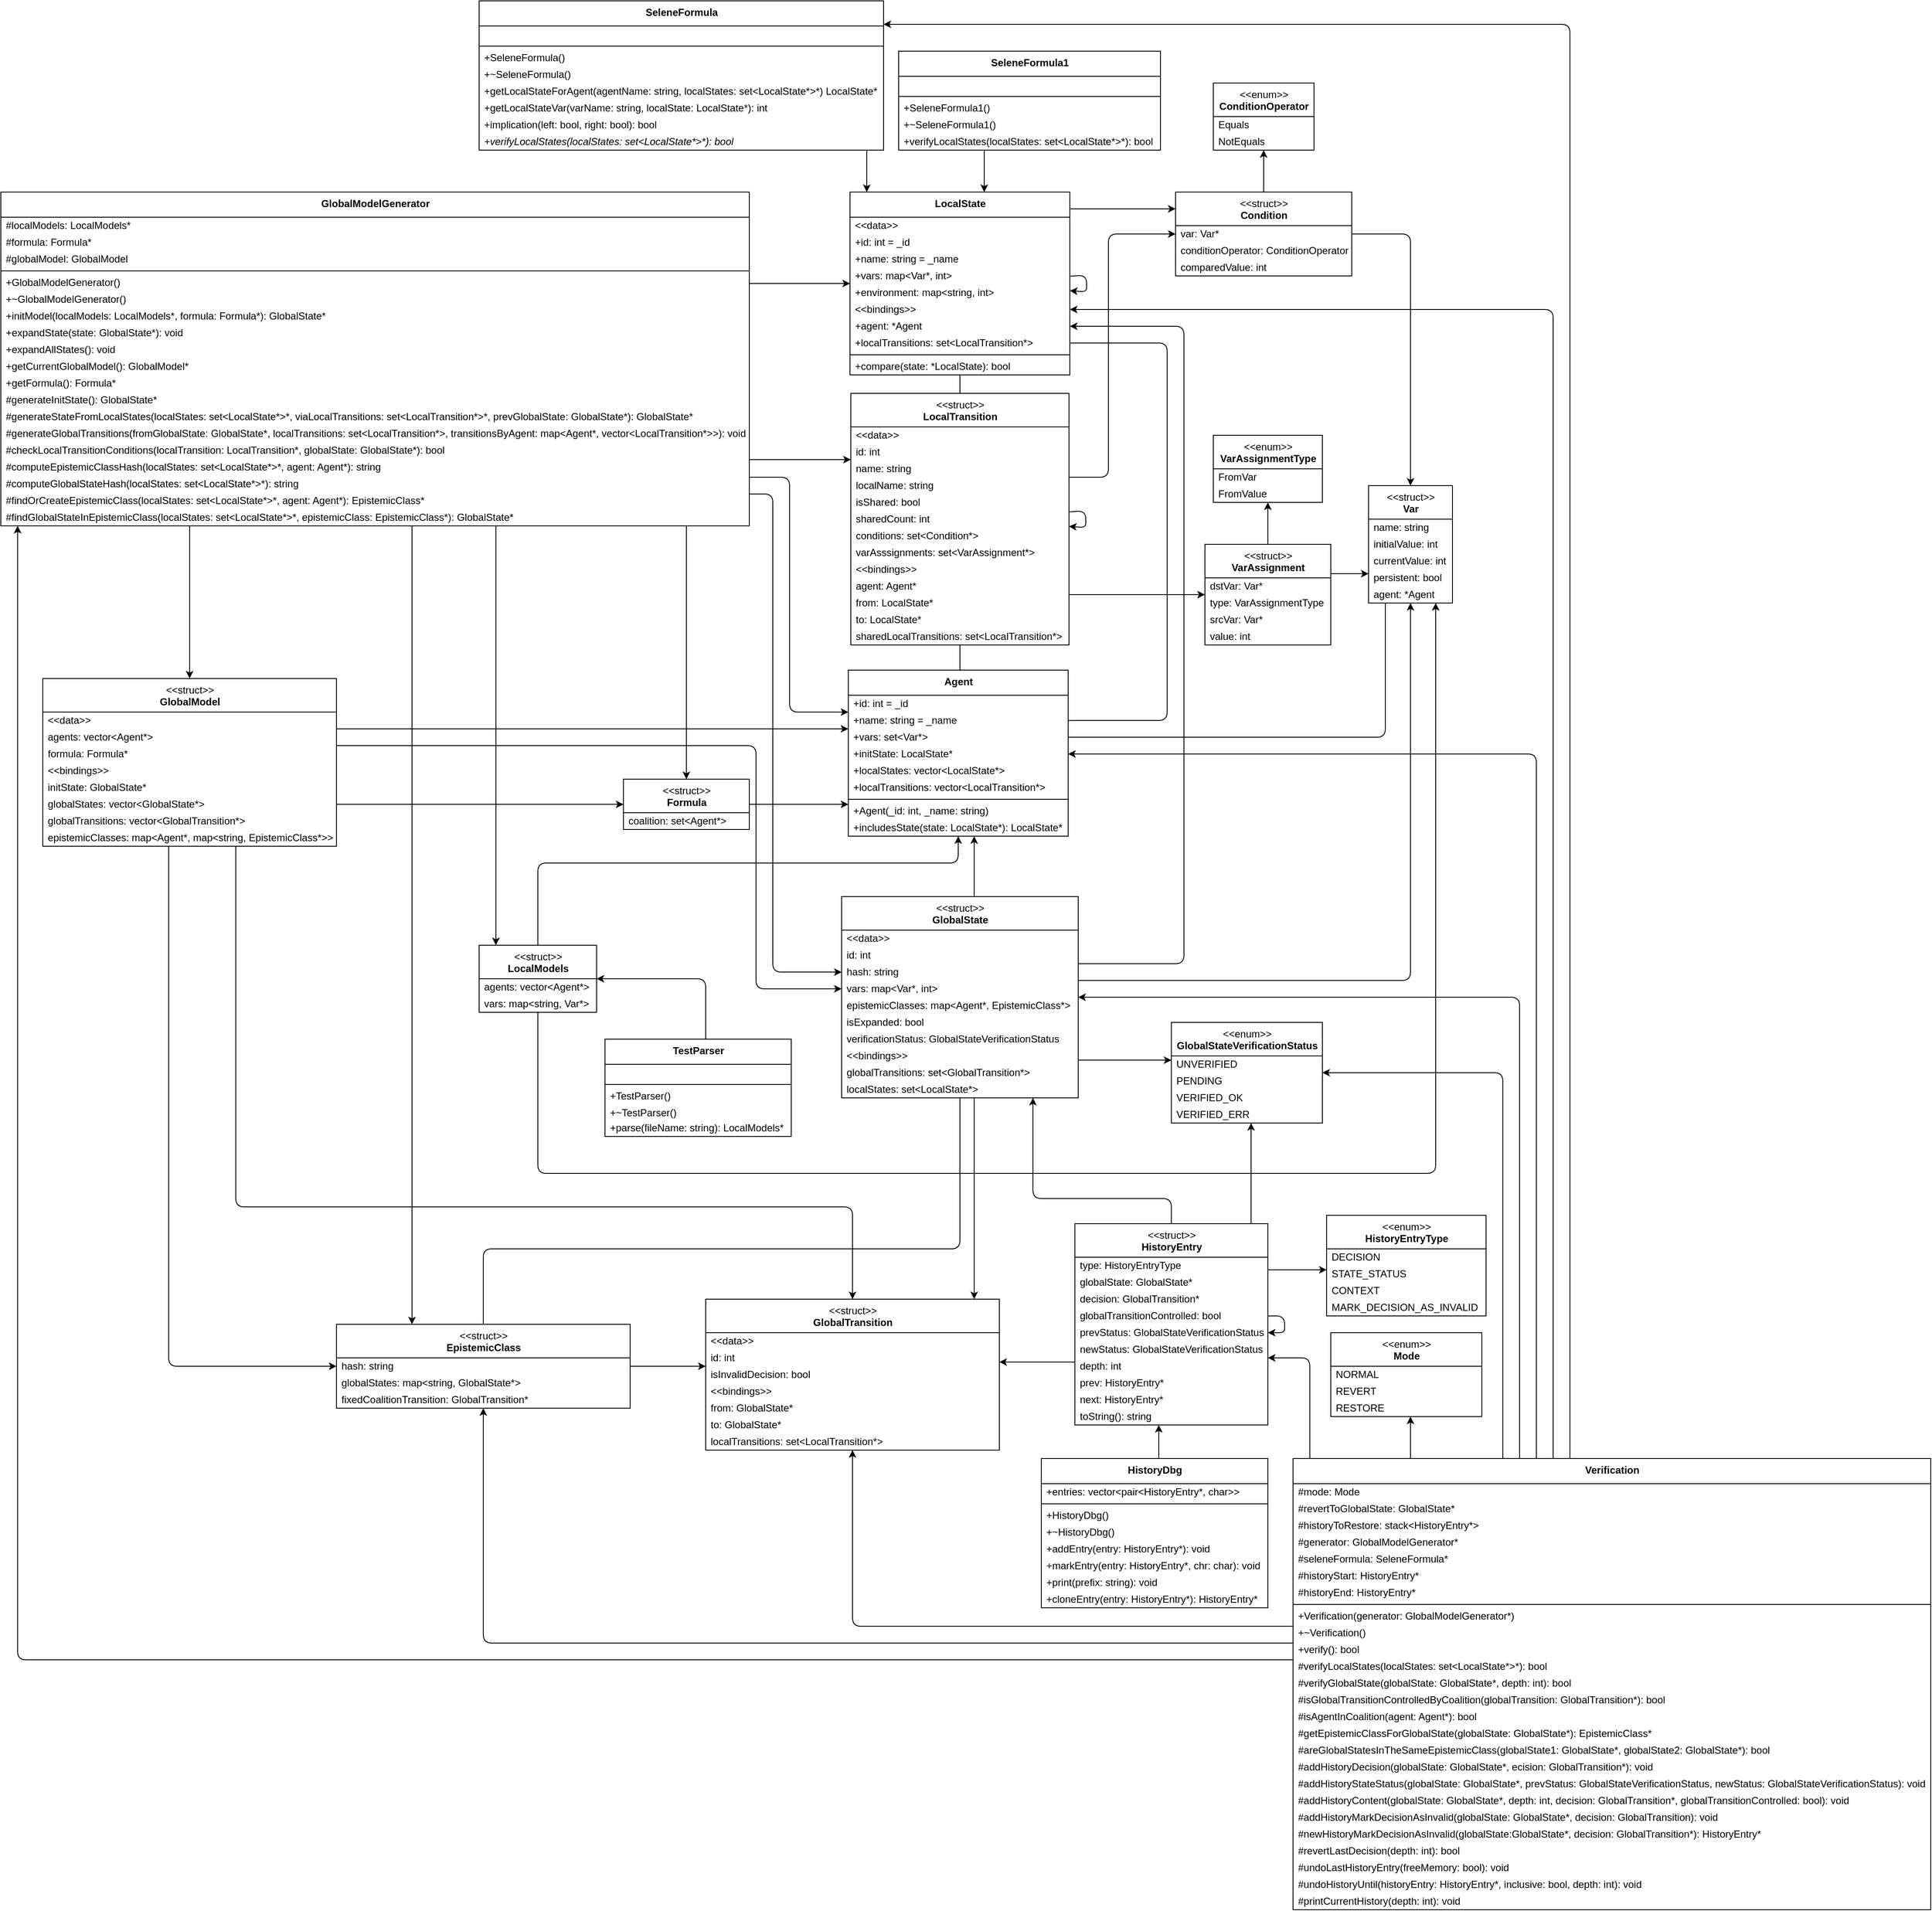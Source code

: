 <mxfile>
    <diagram id="K6cNVW0UyiJfItIggO8u" name="Page-1">
        <mxGraphModel dx="1315" dy="2120" grid="1" gridSize="10" guides="1" tooltips="1" connect="1" arrows="1" fold="1" page="0" pageScale="1" pageWidth="850" pageHeight="1100" background="none" math="0" shadow="0">
            <root>
                <mxCell id="0"/>
                <mxCell id="1" parent="0"/>
                <mxCell id="260" style="edgeStyle=orthogonalEdgeStyle;html=1;" edge="1" parent="1" source="2" target="73">
                    <mxGeometry relative="1" as="geometry">
                        <Array as="points">
                            <mxPoint x="1300" y="-220"/>
                            <mxPoint x="1300" y="60"/>
                        </Array>
                    </mxGeometry>
                </mxCell>
                <mxCell id="2" value="&lt;b&gt;GlobalModelGenerator&lt;/b&gt;" style="swimlane;fontStyle=0;align=center;verticalAlign=top;childLayout=stackLayout;horizontal=1;startSize=30;horizontalStack=0;resizeParent=1;resizeParentMax=0;resizeLast=0;collapsible=0;marginBottom=0;html=1;" vertex="1" parent="1">
                    <mxGeometry x="360" y="-560" width="892" height="398" as="geometry"/>
                </mxCell>
                <mxCell id="4" value="#localModels: LocalModels*" style="text;html=1;strokeColor=none;fillColor=none;align=left;verticalAlign=middle;spacingLeft=4;spacingRight=4;overflow=hidden;rotatable=0;points=[[0,0.5],[1,0.5]];portConstraint=eastwest;" vertex="1" parent="2">
                    <mxGeometry y="30" width="892" height="20" as="geometry"/>
                </mxCell>
                <mxCell id="13" value="#formula: Formula*" style="text;html=1;strokeColor=none;fillColor=none;align=left;verticalAlign=middle;spacingLeft=4;spacingRight=4;overflow=hidden;rotatable=0;points=[[0,0.5],[1,0.5]];portConstraint=eastwest;" vertex="1" parent="2">
                    <mxGeometry y="50" width="892" height="20" as="geometry"/>
                </mxCell>
                <mxCell id="15" value="#globalModel: GlobalModel" style="text;html=1;strokeColor=none;fillColor=none;align=left;verticalAlign=middle;spacingLeft=4;spacingRight=4;overflow=hidden;rotatable=0;points=[[0,0.5],[1,0.5]];portConstraint=eastwest;" vertex="1" parent="2">
                    <mxGeometry y="70" width="892" height="20" as="geometry"/>
                </mxCell>
                <mxCell id="7" value="" style="line;strokeWidth=1;fillColor=none;align=left;verticalAlign=middle;spacingTop=-1;spacingLeft=3;spacingRight=3;rotatable=0;labelPosition=right;points=[];portConstraint=eastwest;" vertex="1" parent="2">
                    <mxGeometry y="90" width="892" height="8" as="geometry"/>
                </mxCell>
                <mxCell id="17" value="+GlobalModelGenerator()" style="text;html=1;strokeColor=none;fillColor=none;align=left;verticalAlign=middle;spacingLeft=4;spacingRight=4;overflow=hidden;rotatable=0;points=[[0,0.5],[1,0.5]];portConstraint=eastwest;" vertex="1" parent="2">
                    <mxGeometry y="98" width="892" height="20" as="geometry"/>
                </mxCell>
                <mxCell id="18" value="+~GlobalModelGenerator()" style="text;html=1;strokeColor=none;fillColor=none;align=left;verticalAlign=middle;spacingLeft=4;spacingRight=4;overflow=hidden;rotatable=0;points=[[0,0.5],[1,0.5]];portConstraint=eastwest;" vertex="1" parent="2">
                    <mxGeometry y="118" width="892" height="20" as="geometry"/>
                </mxCell>
                <mxCell id="21" value="+initModel(localModels: LocalModels*, formula: Formula*): GlobalState*" style="text;html=1;strokeColor=none;fillColor=none;align=left;verticalAlign=middle;spacingLeft=4;spacingRight=4;overflow=hidden;rotatable=0;points=[[0,0.5],[1,0.5]];portConstraint=eastwest;" vertex="1" parent="2">
                    <mxGeometry y="138" width="892" height="20" as="geometry"/>
                </mxCell>
                <mxCell id="19" value="+expandState(state: GlobalState*): void" style="text;html=1;strokeColor=none;fillColor=none;align=left;verticalAlign=middle;spacingLeft=4;spacingRight=4;overflow=hidden;rotatable=0;points=[[0,0.5],[1,0.5]];portConstraint=eastwest;" vertex="1" parent="2">
                    <mxGeometry y="158" width="892" height="20" as="geometry"/>
                </mxCell>
                <mxCell id="23" value="+expandAllStates(): void" style="text;html=1;strokeColor=none;fillColor=none;align=left;verticalAlign=middle;spacingLeft=4;spacingRight=4;overflow=hidden;rotatable=0;points=[[0,0.5],[1,0.5]];portConstraint=eastwest;" vertex="1" parent="2">
                    <mxGeometry y="178" width="892" height="20" as="geometry"/>
                </mxCell>
                <mxCell id="22" value="+getCurrentGlobalModel(): GlobalModel*" style="text;html=1;strokeColor=none;fillColor=none;align=left;verticalAlign=middle;spacingLeft=4;spacingRight=4;overflow=hidden;rotatable=0;points=[[0,0.5],[1,0.5]];portConstraint=eastwest;" vertex="1" parent="2">
                    <mxGeometry y="198" width="892" height="20" as="geometry"/>
                </mxCell>
                <mxCell id="25" value="+getFormula(): Formula*" style="text;html=1;strokeColor=none;fillColor=none;align=left;verticalAlign=middle;spacingLeft=4;spacingRight=4;overflow=hidden;rotatable=0;points=[[0,0.5],[1,0.5]];portConstraint=eastwest;" vertex="1" parent="2">
                    <mxGeometry y="218" width="892" height="20" as="geometry"/>
                </mxCell>
                <mxCell id="24" value="#generateInitState(): GlobalState*" style="text;html=1;strokeColor=none;fillColor=none;align=left;verticalAlign=middle;spacingLeft=4;spacingRight=4;overflow=hidden;rotatable=0;points=[[0,0.5],[1,0.5]];portConstraint=eastwest;" vertex="1" parent="2">
                    <mxGeometry y="238" width="892" height="20" as="geometry"/>
                </mxCell>
                <mxCell id="26" value="#generateStateFromLocalStates(localStates: set&amp;lt;LocalState*&amp;gt;*, viaLocalTransitions: set&amp;lt;LocalTransition*&amp;gt;*, prevGlobalState: GlobalState*): GlobalState*" style="text;html=1;strokeColor=none;fillColor=none;align=left;verticalAlign=middle;spacingLeft=4;spacingRight=4;overflow=hidden;rotatable=0;points=[[0,0.5],[1,0.5]];portConstraint=eastwest;" vertex="1" parent="2">
                    <mxGeometry y="258" width="892" height="20" as="geometry"/>
                </mxCell>
                <mxCell id="28" value="#generateGlobalTransitions(fromGlobalState: GlobalState*, localTransitions: set&amp;lt;LocalTransition*&amp;gt;, transitionsByAgent: map&amp;lt;Agent*, vector&amp;lt;LocalTransition*&amp;gt;&amp;gt;): void&lt;span style=&quot;white-space: pre;&quot;&gt;&#9;&lt;/span&gt;&lt;span style=&quot;white-space: pre;&quot;&gt;&#9;&lt;/span&gt;&lt;span style=&quot;white-space: pre;&quot;&gt;&#9;&lt;/span&gt;&lt;span style=&quot;white-space: pre;&quot;&gt;&#9;&lt;/span&gt;&lt;span style=&quot;white-space: pre;&quot;&gt;&#9;&lt;/span&gt;&lt;span style=&quot;white-space: pre;&quot;&gt;&#9;&lt;/span&gt;&lt;span style=&quot;white-space: pre;&quot;&gt;&#9;&lt;/span&gt;&lt;span style=&quot;white-space: pre;&quot;&gt;&#9;&lt;/span&gt;" style="text;html=1;strokeColor=none;fillColor=none;align=left;verticalAlign=middle;spacingLeft=4;spacingRight=4;overflow=hidden;rotatable=0;points=[[0,0.5],[1,0.5]];portConstraint=eastwest;" vertex="1" parent="2">
                    <mxGeometry y="278" width="892" height="20" as="geometry"/>
                </mxCell>
                <mxCell id="27" value="#checkLocalTransitionConditions(localTransition: LocalTransition*, globalState: GlobalState*): bool" style="text;html=1;strokeColor=none;fillColor=none;align=left;verticalAlign=middle;spacingLeft=4;spacingRight=4;overflow=hidden;rotatable=0;points=[[0,0.5],[1,0.5]];portConstraint=eastwest;" vertex="1" parent="2">
                    <mxGeometry y="298" width="892" height="20" as="geometry"/>
                </mxCell>
                <mxCell id="30" value="#computeEpistemicClassHash(localStates: set&amp;lt;LocalState*&amp;gt;*, agent: Agent*): string" style="text;html=1;strokeColor=none;fillColor=none;align=left;verticalAlign=middle;spacingLeft=4;spacingRight=4;overflow=hidden;rotatable=0;points=[[0,0.5],[1,0.5]];portConstraint=eastwest;" vertex="1" parent="2">
                    <mxGeometry y="318" width="892" height="20" as="geometry"/>
                </mxCell>
                <mxCell id="29" value="#computeGlobalStateHash(localStates: set&amp;lt;LocalState*&amp;gt;*): string" style="text;html=1;strokeColor=none;fillColor=none;align=left;verticalAlign=middle;spacingLeft=4;spacingRight=4;overflow=hidden;rotatable=0;points=[[0,0.5],[1,0.5]];portConstraint=eastwest;" vertex="1" parent="2">
                    <mxGeometry y="338" width="892" height="20" as="geometry"/>
                </mxCell>
                <mxCell id="31" value="#findOrCreateEpistemicClass(localStates: set&amp;lt;LocalState*&amp;gt;*, agent: Agent*): EpistemicClass*" style="text;html=1;strokeColor=none;fillColor=none;align=left;verticalAlign=middle;spacingLeft=4;spacingRight=4;overflow=hidden;rotatable=0;points=[[0,0.5],[1,0.5]];portConstraint=eastwest;" vertex="1" parent="2">
                    <mxGeometry y="358" width="892" height="20" as="geometry"/>
                </mxCell>
                <mxCell id="32" value="#findGlobalStateInEpistemicClass(localStates: set&amp;lt;LocalState*&amp;gt;*, epistemicClass: EpistemicClass*): GlobalState*" style="text;html=1;strokeColor=none;fillColor=none;align=left;verticalAlign=middle;spacingLeft=4;spacingRight=4;overflow=hidden;rotatable=0;points=[[0,0.5],[1,0.5]];portConstraint=eastwest;" vertex="1" parent="2">
                    <mxGeometry y="378" width="892" height="20" as="geometry"/>
                </mxCell>
                <mxCell id="33" value="&lt;b&gt;SeleneFormula&lt;/b&gt;" style="swimlane;fontStyle=0;align=center;verticalAlign=top;childLayout=stackLayout;horizontal=1;startSize=30;horizontalStack=0;resizeParent=1;resizeParentMax=0;resizeLast=0;collapsible=0;marginBottom=0;html=1;" vertex="1" parent="1">
                    <mxGeometry x="930" y="-788" width="482" height="178" as="geometry"/>
                </mxCell>
                <mxCell id="34" value="&amp;nbsp;" style="text;html=1;strokeColor=none;fillColor=none;align=left;verticalAlign=middle;spacingLeft=4;spacingRight=4;overflow=hidden;rotatable=0;points=[[0,0.5],[1,0.5]];portConstraint=eastwest;" vertex="1" parent="33">
                    <mxGeometry y="30" width="482" height="20" as="geometry"/>
                </mxCell>
                <mxCell id="37" value="" style="line;strokeWidth=1;fillColor=none;align=left;verticalAlign=middle;spacingTop=-1;spacingLeft=3;spacingRight=3;rotatable=0;labelPosition=right;points=[];portConstraint=eastwest;" vertex="1" parent="33">
                    <mxGeometry y="50" width="482" height="8" as="geometry"/>
                </mxCell>
                <mxCell id="53" value="+SeleneFormula()" style="text;html=1;strokeColor=none;fillColor=none;align=left;verticalAlign=middle;spacingLeft=4;spacingRight=4;overflow=hidden;rotatable=0;points=[[0,0.5],[1,0.5]];portConstraint=eastwest;" vertex="1" parent="33">
                    <mxGeometry y="58" width="482" height="20" as="geometry"/>
                </mxCell>
                <mxCell id="38" value="+~SeleneFormula()" style="text;html=1;strokeColor=none;fillColor=none;align=left;verticalAlign=middle;spacingLeft=4;spacingRight=4;overflow=hidden;rotatable=0;points=[[0,0.5],[1,0.5]];portConstraint=eastwest;" vertex="1" parent="33">
                    <mxGeometry y="78" width="482" height="20" as="geometry"/>
                </mxCell>
                <mxCell id="55" value="+getLocalStateForAgent(agentName: string, localStates: set&amp;lt;LocalState*&amp;gt;*) LocalState*" style="text;html=1;strokeColor=none;fillColor=none;align=left;verticalAlign=middle;spacingLeft=4;spacingRight=4;overflow=hidden;rotatable=0;points=[[0,0.5],[1,0.5]];portConstraint=eastwest;" vertex="1" parent="33">
                    <mxGeometry y="98" width="482" height="20" as="geometry"/>
                </mxCell>
                <mxCell id="56" value="+getLocalStateVar(varName: string, localState: LocalState*): int" style="text;html=1;strokeColor=none;fillColor=none;align=left;verticalAlign=middle;spacingLeft=4;spacingRight=4;overflow=hidden;rotatable=0;points=[[0,0.5],[1,0.5]];portConstraint=eastwest;" vertex="1" parent="33">
                    <mxGeometry y="118" width="482" height="20" as="geometry"/>
                </mxCell>
                <mxCell id="57" value="+implication(left: bool, right: bool): bool" style="text;html=1;strokeColor=none;fillColor=none;align=left;verticalAlign=middle;spacingLeft=4;spacingRight=4;overflow=hidden;rotatable=0;points=[[0,0.5],[1,0.5]];portConstraint=eastwest;" vertex="1" parent="33">
                    <mxGeometry y="138" width="482" height="20" as="geometry"/>
                </mxCell>
                <mxCell id="54" value="&lt;i&gt;+verifyLocalStates(localStates: set&amp;lt;LocalState*&amp;gt;*): bool&lt;/i&gt;" style="text;html=1;strokeColor=none;fillColor=none;align=left;verticalAlign=middle;spacingLeft=4;spacingRight=4;overflow=hidden;rotatable=0;points=[[0,0.5],[1,0.5]];portConstraint=eastwest;" vertex="1" parent="33">
                    <mxGeometry y="158" width="482" height="20" as="geometry"/>
                </mxCell>
                <mxCell id="58" value="&lt;b&gt;SeleneFormula1&lt;/b&gt;" style="swimlane;fontStyle=0;align=center;verticalAlign=top;childLayout=stackLayout;horizontal=1;startSize=30;horizontalStack=0;resizeParent=1;resizeParentMax=0;resizeLast=0;collapsible=0;marginBottom=0;html=1;" vertex="1" parent="1">
                    <mxGeometry x="1430" y="-728" width="312" height="118" as="geometry"/>
                </mxCell>
                <mxCell id="59" value="&amp;nbsp;" style="text;html=1;strokeColor=none;fillColor=none;align=left;verticalAlign=middle;spacingLeft=4;spacingRight=4;overflow=hidden;rotatable=0;points=[[0,0.5],[1,0.5]];portConstraint=eastwest;" vertex="1" parent="58">
                    <mxGeometry y="30" width="312" height="20" as="geometry"/>
                </mxCell>
                <mxCell id="60" value="" style="line;strokeWidth=1;fillColor=none;align=left;verticalAlign=middle;spacingTop=-1;spacingLeft=3;spacingRight=3;rotatable=0;labelPosition=right;points=[];portConstraint=eastwest;" vertex="1" parent="58">
                    <mxGeometry y="50" width="312" height="8" as="geometry"/>
                </mxCell>
                <mxCell id="61" value="+SeleneFormula1()" style="text;html=1;strokeColor=none;fillColor=none;align=left;verticalAlign=middle;spacingLeft=4;spacingRight=4;overflow=hidden;rotatable=0;points=[[0,0.5],[1,0.5]];portConstraint=eastwest;" vertex="1" parent="58">
                    <mxGeometry y="58" width="312" height="20" as="geometry"/>
                </mxCell>
                <mxCell id="62" value="+~SeleneFormula1()" style="text;html=1;strokeColor=none;fillColor=none;align=left;verticalAlign=middle;spacingLeft=4;spacingRight=4;overflow=hidden;rotatable=0;points=[[0,0.5],[1,0.5]];portConstraint=eastwest;" vertex="1" parent="58">
                    <mxGeometry y="78" width="312" height="20" as="geometry"/>
                </mxCell>
                <mxCell id="66" value="+verifyLocalStates(localStates: set&amp;lt;LocalState*&amp;gt;*): bool" style="text;html=1;strokeColor=none;fillColor=none;align=left;verticalAlign=middle;spacingLeft=4;spacingRight=4;overflow=hidden;rotatable=0;points=[[0,0.5],[1,0.5]];portConstraint=eastwest;" vertex="1" parent="58">
                    <mxGeometry y="98" width="312" height="20" as="geometry"/>
                </mxCell>
                <mxCell id="67" value="&lt;b&gt;TestParser&lt;/b&gt;" style="swimlane;fontStyle=0;align=center;verticalAlign=top;childLayout=stackLayout;horizontal=1;startSize=30;horizontalStack=0;resizeParent=1;resizeParentMax=0;resizeLast=0;collapsible=0;marginBottom=0;html=1;" vertex="1" parent="1">
                    <mxGeometry x="1080" y="450" width="222" height="116" as="geometry"/>
                </mxCell>
                <mxCell id="68" value="&amp;nbsp;" style="text;html=1;strokeColor=none;fillColor=none;align=left;verticalAlign=middle;spacingLeft=4;spacingRight=4;overflow=hidden;rotatable=0;points=[[0,0.5],[1,0.5]];portConstraint=eastwest;" vertex="1" parent="67">
                    <mxGeometry y="30" width="222" height="20" as="geometry"/>
                </mxCell>
                <mxCell id="69" value="" style="line;strokeWidth=1;fillColor=none;align=left;verticalAlign=middle;spacingTop=-1;spacingLeft=3;spacingRight=3;rotatable=0;labelPosition=right;points=[];portConstraint=eastwest;" vertex="1" parent="67">
                    <mxGeometry y="50" width="222" height="8" as="geometry"/>
                </mxCell>
                <mxCell id="70" value="+TestParser()" style="text;html=1;strokeColor=none;fillColor=none;align=left;verticalAlign=middle;spacingLeft=4;spacingRight=4;overflow=hidden;rotatable=0;points=[[0,0.5],[1,0.5]];portConstraint=eastwest;" vertex="1" parent="67">
                    <mxGeometry y="58" width="222" height="20" as="geometry"/>
                </mxCell>
                <mxCell id="71" value="+~TestParser()" style="text;html=1;strokeColor=none;fillColor=none;align=left;verticalAlign=middle;spacingLeft=4;spacingRight=4;overflow=hidden;rotatable=0;points=[[0,0.5],[1,0.5]];portConstraint=eastwest;" vertex="1" parent="67">
                    <mxGeometry y="78" width="222" height="18" as="geometry"/>
                </mxCell>
                <mxCell id="72" value="+parse(fileName: string): LocalModels*" style="text;html=1;strokeColor=none;fillColor=none;align=left;verticalAlign=middle;spacingLeft=4;spacingRight=4;overflow=hidden;rotatable=0;points=[[0,0.5],[1,0.5]];portConstraint=eastwest;" vertex="1" parent="67">
                    <mxGeometry y="96" width="222" height="20" as="geometry"/>
                </mxCell>
                <mxCell id="73" value="&lt;b&gt;Agent&lt;/b&gt;" style="swimlane;fontStyle=0;align=center;verticalAlign=top;childLayout=stackLayout;horizontal=1;startSize=30;horizontalStack=0;resizeParent=1;resizeParentMax=0;resizeLast=0;collapsible=0;marginBottom=0;html=1;" vertex="1" parent="1">
                    <mxGeometry x="1370" y="10" width="262" height="198" as="geometry"/>
                </mxCell>
                <mxCell id="80" value="+id: int = _id" style="text;html=1;strokeColor=none;fillColor=none;align=left;verticalAlign=middle;spacingLeft=4;spacingRight=4;overflow=hidden;rotatable=0;points=[[0,0.5],[1,0.5]];portConstraint=eastwest;" vertex="1" parent="73">
                    <mxGeometry y="30" width="262" height="20" as="geometry"/>
                </mxCell>
                <mxCell id="81" value="+name: string = _name" style="text;html=1;strokeColor=none;fillColor=none;align=left;verticalAlign=middle;spacingLeft=4;spacingRight=4;overflow=hidden;rotatable=0;points=[[0,0.5],[1,0.5]];portConstraint=eastwest;" vertex="1" parent="73">
                    <mxGeometry y="50" width="262" height="20" as="geometry"/>
                </mxCell>
                <mxCell id="83" value="+vars: set&amp;lt;Var*&amp;gt;" style="text;html=1;strokeColor=none;fillColor=none;align=left;verticalAlign=middle;spacingLeft=4;spacingRight=4;overflow=hidden;rotatable=0;points=[[0,0.5],[1,0.5]];portConstraint=eastwest;" vertex="1" parent="73">
                    <mxGeometry y="70" width="262" height="20" as="geometry"/>
                </mxCell>
                <mxCell id="84" value="+initState: LocalState*" style="text;html=1;strokeColor=none;fillColor=none;align=left;verticalAlign=middle;spacingLeft=4;spacingRight=4;overflow=hidden;rotatable=0;points=[[0,0.5],[1,0.5]];portConstraint=eastwest;" vertex="1" parent="73">
                    <mxGeometry y="90" width="262" height="20" as="geometry"/>
                </mxCell>
                <mxCell id="85" value="+localStates: vector&amp;lt;LocalState*&amp;gt;" style="text;html=1;strokeColor=none;fillColor=none;align=left;verticalAlign=middle;spacingLeft=4;spacingRight=4;overflow=hidden;rotatable=0;points=[[0,0.5],[1,0.5]];portConstraint=eastwest;" vertex="1" parent="73">
                    <mxGeometry y="110" width="262" height="20" as="geometry"/>
                </mxCell>
                <mxCell id="82" value="+localTransitions: vector&amp;lt;LocalTransition*&amp;gt;" style="text;html=1;strokeColor=none;fillColor=none;align=left;verticalAlign=middle;spacingLeft=4;spacingRight=4;overflow=hidden;rotatable=0;points=[[0,0.5],[1,0.5]];portConstraint=eastwest;" vertex="1" parent="73">
                    <mxGeometry y="130" width="262" height="20" as="geometry"/>
                </mxCell>
                <mxCell id="75" value="" style="line;strokeWidth=1;fillColor=none;align=left;verticalAlign=middle;spacingTop=-1;spacingLeft=3;spacingRight=3;rotatable=0;labelPosition=right;points=[];portConstraint=eastwest;" vertex="1" parent="73">
                    <mxGeometry y="150" width="262" height="8" as="geometry"/>
                </mxCell>
                <mxCell id="86" value="+Agent(_id: int, _name: string)" style="text;html=1;strokeColor=none;fillColor=none;align=left;verticalAlign=middle;spacingLeft=4;spacingRight=4;overflow=hidden;rotatable=0;points=[[0,0.5],[1,0.5]];portConstraint=eastwest;" vertex="1" parent="73">
                    <mxGeometry y="158" width="262" height="20" as="geometry"/>
                </mxCell>
                <mxCell id="76" value="+includesState(state: LocalState*): LocalState*" style="text;html=1;strokeColor=none;fillColor=none;align=left;verticalAlign=middle;spacingLeft=4;spacingRight=4;overflow=hidden;rotatable=0;points=[[0,0.5],[1,0.5]];portConstraint=eastwest;" vertex="1" parent="73">
                    <mxGeometry y="178" width="262" height="20" as="geometry"/>
                </mxCell>
                <mxCell id="261" style="edgeStyle=elbowEdgeStyle;html=1;elbow=vertical;" edge="1" parent="1" source="88" target="222">
                    <mxGeometry relative="1" as="geometry">
                        <Array as="points">
                            <mxPoint x="1690" y="-540"/>
                        </Array>
                    </mxGeometry>
                </mxCell>
                <mxCell id="88" value="&lt;b&gt;LocalState&lt;/b&gt;" style="swimlane;fontStyle=0;align=center;verticalAlign=top;childLayout=stackLayout;horizontal=1;startSize=30;horizontalStack=0;resizeParent=1;resizeParentMax=0;resizeLast=0;collapsible=0;marginBottom=0;html=1;" vertex="1" parent="1">
                    <mxGeometry x="1372" y="-560" width="262" height="218" as="geometry"/>
                </mxCell>
                <mxCell id="147" value="&amp;lt;&amp;lt;data&amp;gt;&amp;gt;" style="text;html=1;strokeColor=none;fillColor=none;align=left;verticalAlign=middle;spacingLeft=4;spacingRight=4;overflow=hidden;rotatable=0;points=[[0,0.5],[1,0.5]];portConstraint=eastwest;" vertex="1" parent="88">
                    <mxGeometry y="30" width="262" height="20" as="geometry"/>
                </mxCell>
                <mxCell id="89" value="+id: int = _id" style="text;html=1;strokeColor=none;fillColor=none;align=left;verticalAlign=middle;spacingLeft=4;spacingRight=4;overflow=hidden;rotatable=0;points=[[0,0.5],[1,0.5]];portConstraint=eastwest;" vertex="1" parent="88">
                    <mxGeometry y="50" width="262" height="20" as="geometry"/>
                </mxCell>
                <mxCell id="90" value="+name: string = _name" style="text;html=1;strokeColor=none;fillColor=none;align=left;verticalAlign=middle;spacingLeft=4;spacingRight=4;overflow=hidden;rotatable=0;points=[[0,0.5],[1,0.5]];portConstraint=eastwest;" vertex="1" parent="88">
                    <mxGeometry y="70" width="262" height="20" as="geometry"/>
                </mxCell>
                <mxCell id="91" value="+vars: map&amp;lt;Var*, int&amp;gt;" style="text;html=1;strokeColor=none;fillColor=none;align=left;verticalAlign=middle;spacingLeft=4;spacingRight=4;overflow=hidden;rotatable=0;points=[[0,0.5],[1,0.5]];portConstraint=eastwest;" vertex="1" parent="88">
                    <mxGeometry y="90" width="262" height="20" as="geometry"/>
                </mxCell>
                <mxCell id="100" value="+environment: map&amp;lt;string, int&amp;gt;" style="text;html=1;strokeColor=none;fillColor=none;align=left;verticalAlign=middle;spacingLeft=4;spacingRight=4;overflow=hidden;rotatable=0;points=[[0,0.5],[1,0.5]];portConstraint=eastwest;" vertex="1" parent="88">
                    <mxGeometry y="110" width="262" height="20" as="geometry"/>
                </mxCell>
                <mxCell id="148" value="&amp;lt;&amp;lt;bindings&amp;gt;&amp;gt;" style="text;html=1;strokeColor=none;fillColor=none;align=left;verticalAlign=middle;spacingLeft=4;spacingRight=4;overflow=hidden;rotatable=0;points=[[0,0.5],[1,0.5]];portConstraint=eastwest;" vertex="1" parent="88">
                    <mxGeometry y="130" width="262" height="20" as="geometry"/>
                </mxCell>
                <mxCell id="101" value="+agent: *Agent" style="text;html=1;strokeColor=none;fillColor=none;align=left;verticalAlign=middle;spacingLeft=4;spacingRight=4;overflow=hidden;rotatable=0;points=[[0,0.5],[1,0.5]];portConstraint=eastwest;" vertex="1" parent="88">
                    <mxGeometry y="150" width="262" height="20" as="geometry"/>
                </mxCell>
                <mxCell id="98" value="+localTransitions: set&amp;lt;LocalTransition*&amp;gt;" style="text;html=1;strokeColor=none;fillColor=none;align=left;verticalAlign=middle;spacingLeft=4;spacingRight=4;overflow=hidden;rotatable=0;points=[[0,0.5],[1,0.5]];portConstraint=eastwest;" vertex="1" parent="88">
                    <mxGeometry y="170" width="262" height="20" as="geometry"/>
                </mxCell>
                <mxCell id="95" value="" style="line;strokeWidth=1;fillColor=none;align=left;verticalAlign=middle;spacingTop=-1;spacingLeft=3;spacingRight=3;rotatable=0;labelPosition=right;points=[];portConstraint=eastwest;" vertex="1" parent="88">
                    <mxGeometry y="190" width="262" height="8" as="geometry"/>
                </mxCell>
                <mxCell id="97" value="+compare(state: *LocalState): bool" style="text;html=1;strokeColor=none;fillColor=none;align=left;verticalAlign=middle;spacingLeft=4;spacingRight=4;overflow=hidden;rotatable=0;points=[[0,0.5],[1,0.5]];portConstraint=eastwest;" vertex="1" parent="88">
                    <mxGeometry y="198" width="262" height="20" as="geometry"/>
                </mxCell>
                <mxCell id="119" value="&amp;lt;&amp;lt;struct&amp;gt;&amp;gt;&lt;br&gt;&lt;b&gt;VarAssignment&lt;/b&gt;" style="swimlane;fontStyle=0;align=center;verticalAlign=top;childLayout=stackLayout;horizontal=1;startSize=40;horizontalStack=0;resizeParent=1;resizeParentMax=0;resizeLast=0;collapsible=0;marginBottom=0;html=1;" vertex="1" parent="1">
                    <mxGeometry x="1795" y="-140" width="150" height="120" as="geometry"/>
                </mxCell>
                <mxCell id="146" value="dstVar: Var*" style="text;html=1;strokeColor=none;fillColor=none;align=left;verticalAlign=middle;spacingLeft=4;spacingRight=4;overflow=hidden;rotatable=0;points=[[0,0.5],[1,0.5]];portConstraint=eastwest;" vertex="1" parent="119">
                    <mxGeometry y="40" width="150" height="20" as="geometry"/>
                </mxCell>
                <mxCell id="122" value="type: VarAssignmentType" style="text;html=1;strokeColor=none;fillColor=none;align=left;verticalAlign=middle;spacingLeft=4;spacingRight=4;overflow=hidden;rotatable=0;points=[[0,0.5],[1,0.5]];portConstraint=eastwest;" vertex="1" parent="119">
                    <mxGeometry y="60" width="150" height="20" as="geometry"/>
                </mxCell>
                <mxCell id="124" value="srcVar: Var*" style="text;html=1;strokeColor=none;fillColor=none;align=left;verticalAlign=middle;spacingLeft=4;spacingRight=4;overflow=hidden;rotatable=0;points=[[0,0.5],[1,0.5]];portConstraint=eastwest;" vertex="1" parent="119">
                    <mxGeometry y="80" width="150" height="20" as="geometry"/>
                </mxCell>
                <mxCell id="125" value="value: int" style="text;html=1;strokeColor=none;fillColor=none;align=left;verticalAlign=middle;spacingLeft=4;spacingRight=4;overflow=hidden;rotatable=0;points=[[0,0.5],[1,0.5]];portConstraint=eastwest;" vertex="1" parent="119">
                    <mxGeometry y="100" width="150" height="20" as="geometry"/>
                </mxCell>
                <mxCell id="272" style="edgeStyle=elbowEdgeStyle;html=1;" edge="1" parent="1" source="126" target="222">
                    <mxGeometry relative="1" as="geometry">
                        <Array as="points">
                            <mxPoint x="1680" y="-220"/>
                            <mxPoint x="1680" y="-510"/>
                            <mxPoint x="1680" y="-480"/>
                            <mxPoint x="1670" y="-340"/>
                        </Array>
                    </mxGeometry>
                </mxCell>
                <mxCell id="273" style="edgeStyle=elbowEdgeStyle;html=1;" edge="1" parent="1" source="126" target="119">
                    <mxGeometry relative="1" as="geometry">
                        <Array as="points">
                            <mxPoint x="1700" y="-80"/>
                            <mxPoint x="1660" y="-210"/>
                        </Array>
                    </mxGeometry>
                </mxCell>
                <mxCell id="126" value="&amp;lt;&amp;lt;struct&amp;gt;&amp;gt;&lt;br&gt;&lt;b&gt;LocalTransition&lt;/b&gt;" style="swimlane;fontStyle=0;align=center;verticalAlign=top;childLayout=stackLayout;horizontal=1;startSize=40;horizontalStack=0;resizeParent=1;resizeParentMax=0;resizeLast=0;collapsible=0;marginBottom=0;html=1;" vertex="1" parent="1">
                    <mxGeometry x="1373" y="-320" width="260" height="300" as="geometry"/>
                </mxCell>
                <mxCell id="123" value="&amp;lt;&amp;lt;data&amp;gt;&amp;gt;" style="text;html=1;strokeColor=none;fillColor=none;align=left;verticalAlign=middle;spacingLeft=4;spacingRight=4;overflow=hidden;rotatable=0;points=[[0,0.5],[1,0.5]];portConstraint=eastwest;" vertex="1" parent="126">
                    <mxGeometry y="40" width="260" height="20" as="geometry"/>
                </mxCell>
                <mxCell id="127" value="id: int" style="text;html=1;strokeColor=none;fillColor=none;align=left;verticalAlign=middle;spacingLeft=4;spacingRight=4;overflow=hidden;rotatable=0;points=[[0,0.5],[1,0.5]];portConstraint=eastwest;" vertex="1" parent="126">
                    <mxGeometry y="60" width="260" height="20" as="geometry"/>
                </mxCell>
                <mxCell id="132" value="name: string" style="text;html=1;strokeColor=none;fillColor=none;align=left;verticalAlign=middle;spacingLeft=4;spacingRight=4;overflow=hidden;rotatable=0;points=[[0,0.5],[1,0.5]];portConstraint=eastwest;" vertex="1" parent="126">
                    <mxGeometry y="80" width="260" height="20" as="geometry"/>
                </mxCell>
                <mxCell id="133" value="localName: string" style="text;html=1;strokeColor=none;fillColor=none;align=left;verticalAlign=middle;spacingLeft=4;spacingRight=4;overflow=hidden;rotatable=0;points=[[0,0.5],[1,0.5]];portConstraint=eastwest;" vertex="1" parent="126">
                    <mxGeometry y="100" width="260" height="20" as="geometry"/>
                </mxCell>
                <mxCell id="135" value="isShared: bool" style="text;html=1;strokeColor=none;fillColor=none;align=left;verticalAlign=middle;spacingLeft=4;spacingRight=4;overflow=hidden;rotatable=0;points=[[0,0.5],[1,0.5]];portConstraint=eastwest;" vertex="1" parent="126">
                    <mxGeometry y="120" width="260" height="20" as="geometry"/>
                </mxCell>
                <mxCell id="136" value="sharedCount: int" style="text;html=1;strokeColor=none;fillColor=none;align=left;verticalAlign=middle;spacingLeft=4;spacingRight=4;overflow=hidden;rotatable=0;points=[[0,0.5],[1,0.5]];portConstraint=eastwest;" vertex="1" parent="126">
                    <mxGeometry y="140" width="260" height="20" as="geometry"/>
                </mxCell>
                <mxCell id="134" value="conditions: set&amp;lt;Condition*&amp;gt;" style="text;html=1;strokeColor=none;fillColor=none;align=left;verticalAlign=middle;spacingLeft=4;spacingRight=4;overflow=hidden;rotatable=0;points=[[0,0.5],[1,0.5]];portConstraint=eastwest;" vertex="1" parent="126">
                    <mxGeometry y="160" width="260" height="20" as="geometry"/>
                </mxCell>
                <mxCell id="131" value="varAsssignments: set&amp;lt;VarAssignment*&amp;gt;" style="text;html=1;strokeColor=none;fillColor=none;align=left;verticalAlign=middle;spacingLeft=4;spacingRight=4;overflow=hidden;rotatable=0;points=[[0,0.5],[1,0.5]];portConstraint=eastwest;" vertex="1" parent="126">
                    <mxGeometry y="180" width="260" height="20" as="geometry"/>
                </mxCell>
                <mxCell id="150" value="&amp;lt;&amp;lt;bindings&amp;gt;&amp;gt;" style="text;html=1;strokeColor=none;fillColor=none;align=left;verticalAlign=middle;spacingLeft=4;spacingRight=4;overflow=hidden;rotatable=0;points=[[0,0.5],[1,0.5]];portConstraint=eastwest;" vertex="1" parent="126">
                    <mxGeometry y="200" width="260" height="20" as="geometry"/>
                </mxCell>
                <mxCell id="151" value="agent: Agent*" style="text;html=1;strokeColor=none;fillColor=none;align=left;verticalAlign=middle;spacingLeft=4;spacingRight=4;overflow=hidden;rotatable=0;points=[[0,0.5],[1,0.5]];portConstraint=eastwest;" vertex="1" parent="126">
                    <mxGeometry y="220" width="260" height="20" as="geometry"/>
                </mxCell>
                <mxCell id="153" value="from: LocalState*" style="text;html=1;strokeColor=none;fillColor=none;align=left;verticalAlign=middle;spacingLeft=4;spacingRight=4;overflow=hidden;rotatable=0;points=[[0,0.5],[1,0.5]];portConstraint=eastwest;" vertex="1" parent="126">
                    <mxGeometry y="240" width="260" height="20" as="geometry"/>
                </mxCell>
                <mxCell id="152" value="to: LocalState*" style="text;html=1;strokeColor=none;fillColor=none;align=left;verticalAlign=middle;spacingLeft=4;spacingRight=4;overflow=hidden;rotatable=0;points=[[0,0.5],[1,0.5]];portConstraint=eastwest;" vertex="1" parent="126">
                    <mxGeometry y="260" width="260" height="20" as="geometry"/>
                </mxCell>
                <mxCell id="149" value="sharedLocalTransitions: set&amp;lt;LocalTransition*&amp;gt;" style="text;html=1;strokeColor=none;fillColor=none;align=left;verticalAlign=middle;spacingLeft=4;spacingRight=4;overflow=hidden;rotatable=0;points=[[0,0.5],[1,0.5]];portConstraint=eastwest;" vertex="1" parent="126">
                    <mxGeometry y="280" width="260" height="20" as="geometry"/>
                </mxCell>
                <mxCell id="278" style="edgeStyle=elbowEdgeStyle;html=1;" edge="1" parent="1" source="138" target="213">
                    <mxGeometry relative="1" as="geometry">
                        <Array as="points">
                            <mxPoint x="2070" y="610"/>
                            <mxPoint x="1290" y="610"/>
                        </Array>
                    </mxGeometry>
                </mxCell>
                <mxCell id="279" style="edgeStyle=elbowEdgeStyle;html=1;elbow=vertical;" edge="1" parent="1" source="138" target="73">
                    <mxGeometry relative="1" as="geometry">
                        <Array as="points">
                            <mxPoint x="1360" y="240"/>
                        </Array>
                    </mxGeometry>
                </mxCell>
                <mxCell id="138" value="&amp;lt;&amp;lt;struct&amp;gt;&amp;gt;&lt;br&gt;&lt;b&gt;LocalModels&lt;/b&gt;" style="swimlane;fontStyle=0;align=center;verticalAlign=top;childLayout=stackLayout;horizontal=1;startSize=40;horizontalStack=0;resizeParent=1;resizeParentMax=0;resizeLast=0;collapsible=0;marginBottom=0;html=1;" vertex="1" parent="1">
                    <mxGeometry x="930" y="338" width="140" height="80" as="geometry"/>
                </mxCell>
                <mxCell id="139" value="agents: vector&amp;lt;Agent*&amp;gt;" style="text;html=1;strokeColor=none;fillColor=none;align=left;verticalAlign=middle;spacingLeft=4;spacingRight=4;overflow=hidden;rotatable=0;points=[[0,0.5],[1,0.5]];portConstraint=eastwest;" vertex="1" parent="138">
                    <mxGeometry y="40" width="140" height="20" as="geometry"/>
                </mxCell>
                <mxCell id="140" value="vars: map&amp;lt;string, Var*&amp;gt;" style="text;html=1;strokeColor=none;fillColor=none;align=left;verticalAlign=middle;spacingLeft=4;spacingRight=4;overflow=hidden;rotatable=0;points=[[0,0.5],[1,0.5]];portConstraint=eastwest;" vertex="1" parent="138">
                    <mxGeometry y="60" width="140" height="20" as="geometry"/>
                </mxCell>
                <mxCell id="286" style="edgeStyle=elbowEdgeStyle;html=1;elbow=vertical;" edge="1" parent="1" source="154" target="73">
                    <mxGeometry relative="1" as="geometry">
                        <Array as="points">
                            <mxPoint x="1190" y="80"/>
                        </Array>
                    </mxGeometry>
                </mxCell>
                <mxCell id="287" style="edgeStyle=elbowEdgeStyle;html=1;elbow=vertical;" edge="1" parent="1" source="154" target="228">
                    <mxGeometry relative="1" as="geometry"/>
                </mxCell>
                <mxCell id="154" value="&amp;lt;&amp;lt;struct&amp;gt;&amp;gt;&lt;br&gt;&lt;b&gt;GlobalModel&lt;/b&gt;" style="swimlane;fontStyle=0;align=center;verticalAlign=top;childLayout=stackLayout;horizontal=1;startSize=40;horizontalStack=0;resizeParent=1;resizeParentMax=0;resizeLast=0;collapsible=0;marginBottom=0;html=1;" vertex="1" parent="1">
                    <mxGeometry x="410" y="20" width="350" height="200" as="geometry"/>
                </mxCell>
                <mxCell id="162" value="&amp;lt;&amp;lt;data&amp;gt;&amp;gt;" style="text;html=1;strokeColor=none;fillColor=none;align=left;verticalAlign=middle;spacingLeft=4;spacingRight=4;overflow=hidden;rotatable=0;points=[[0,0.5],[1,0.5]];portConstraint=eastwest;" vertex="1" parent="154">
                    <mxGeometry y="40" width="350" height="20" as="geometry"/>
                </mxCell>
                <mxCell id="155" value="agents: vector&amp;lt;Agent*&amp;gt;" style="text;html=1;strokeColor=none;fillColor=none;align=left;verticalAlign=middle;spacingLeft=4;spacingRight=4;overflow=hidden;rotatable=0;points=[[0,0.5],[1,0.5]];portConstraint=eastwest;" vertex="1" parent="154">
                    <mxGeometry y="60" width="350" height="20" as="geometry"/>
                </mxCell>
                <mxCell id="156" value="formula: Formula*" style="text;html=1;strokeColor=none;fillColor=none;align=left;verticalAlign=middle;spacingLeft=4;spacingRight=4;overflow=hidden;rotatable=0;points=[[0,0.5],[1,0.5]];portConstraint=eastwest;" vertex="1" parent="154">
                    <mxGeometry y="80" width="350" height="20" as="geometry"/>
                </mxCell>
                <mxCell id="163" value="&amp;lt;&amp;lt;bindings&amp;gt;&amp;gt;" style="text;html=1;strokeColor=none;fillColor=none;align=left;verticalAlign=middle;spacingLeft=4;spacingRight=4;overflow=hidden;rotatable=0;points=[[0,0.5],[1,0.5]];portConstraint=eastwest;" vertex="1" parent="154">
                    <mxGeometry y="100" width="350" height="20" as="geometry"/>
                </mxCell>
                <mxCell id="157" value="initState: GlobalState*" style="text;html=1;strokeColor=none;fillColor=none;align=left;verticalAlign=middle;spacingLeft=4;spacingRight=4;overflow=hidden;rotatable=0;points=[[0,0.5],[1,0.5]];portConstraint=eastwest;" vertex="1" parent="154">
                    <mxGeometry y="120" width="350" height="20" as="geometry"/>
                </mxCell>
                <mxCell id="158" value="globalStates: vector&amp;lt;GlobalState*&amp;gt;" style="text;html=1;strokeColor=none;fillColor=none;align=left;verticalAlign=middle;spacingLeft=4;spacingRight=4;overflow=hidden;rotatable=0;points=[[0,0.5],[1,0.5]];portConstraint=eastwest;" vertex="1" parent="154">
                    <mxGeometry y="140" width="350" height="20" as="geometry"/>
                </mxCell>
                <mxCell id="159" value="globalTransitions: vector&amp;lt;GlobalTransition*&amp;gt;" style="text;html=1;strokeColor=none;fillColor=none;align=left;verticalAlign=middle;spacingLeft=4;spacingRight=4;overflow=hidden;rotatable=0;points=[[0,0.5],[1,0.5]];portConstraint=eastwest;" vertex="1" parent="154">
                    <mxGeometry y="160" width="350" height="20" as="geometry"/>
                </mxCell>
                <mxCell id="160" value="epistemicClasses: map&amp;lt;Agent*, map&amp;lt;string, EpistemicClass*&amp;gt;&amp;gt;" style="text;html=1;strokeColor=none;fillColor=none;align=left;verticalAlign=middle;spacingLeft=4;spacingRight=4;overflow=hidden;rotatable=0;points=[[0,0.5],[1,0.5]];portConstraint=eastwest;" vertex="1" parent="154">
                    <mxGeometry y="180" width="350" height="20" as="geometry"/>
                </mxCell>
                <mxCell id="280" style="edgeStyle=orthogonalEdgeStyle;html=1;" edge="1" parent="1" source="164" target="213">
                    <mxGeometry relative="1" as="geometry">
                        <Array as="points">
                            <mxPoint x="2040" y="380"/>
                        </Array>
                    </mxGeometry>
                </mxCell>
                <mxCell id="281" style="edgeStyle=elbowEdgeStyle;html=1;" edge="1" parent="1" source="164" target="73">
                    <mxGeometry relative="1" as="geometry">
                        <Array as="points">
                            <mxPoint x="1520" y="260"/>
                        </Array>
                    </mxGeometry>
                </mxCell>
                <mxCell id="283" style="edgeStyle=elbowEdgeStyle;html=1;elbow=vertical;" edge="1" parent="1" source="164" target="205">
                    <mxGeometry relative="1" as="geometry"/>
                </mxCell>
                <mxCell id="284" style="edgeStyle=elbowEdgeStyle;html=1;" edge="1" parent="1" source="164" target="180">
                    <mxGeometry relative="1" as="geometry">
                        <Array as="points">
                            <mxPoint x="1520" y="690"/>
                        </Array>
                    </mxGeometry>
                </mxCell>
                <mxCell id="285" style="edgeStyle=orthogonalEdgeStyle;html=1;" edge="1" parent="1" source="164" target="88">
                    <mxGeometry relative="1" as="geometry">
                        <Array as="points">
                            <mxPoint x="1770" y="360"/>
                            <mxPoint x="1770" y="-400"/>
                        </Array>
                    </mxGeometry>
                </mxCell>
                <mxCell id="164" value="&amp;lt;&amp;lt;struct&amp;gt;&amp;gt;&lt;br&gt;&lt;b&gt;GlobalState&lt;/b&gt;" style="swimlane;fontStyle=0;align=center;verticalAlign=top;childLayout=stackLayout;horizontal=1;startSize=40;horizontalStack=0;resizeParent=1;resizeParentMax=0;resizeLast=0;collapsible=0;marginBottom=0;html=1;" vertex="1" parent="1">
                    <mxGeometry x="1362" y="280" width="282" height="240" as="geometry"/>
                </mxCell>
                <mxCell id="165" value="&amp;lt;&amp;lt;data&amp;gt;&amp;gt;" style="text;html=1;strokeColor=none;fillColor=none;align=left;verticalAlign=middle;spacingLeft=4;spacingRight=4;overflow=hidden;rotatable=0;points=[[0,0.5],[1,0.5]];portConstraint=eastwest;" vertex="1" parent="164">
                    <mxGeometry y="40" width="282" height="20" as="geometry"/>
                </mxCell>
                <mxCell id="173" value="id: int" style="text;html=1;strokeColor=none;fillColor=none;align=left;verticalAlign=middle;spacingLeft=4;spacingRight=4;overflow=hidden;rotatable=0;points=[[0,0.5],[1,0.5]];portConstraint=eastwest;" vertex="1" parent="164">
                    <mxGeometry y="60" width="282" height="20" as="geometry"/>
                </mxCell>
                <mxCell id="167" value="hash: string" style="text;html=1;strokeColor=none;fillColor=none;align=left;verticalAlign=middle;spacingLeft=4;spacingRight=4;overflow=hidden;rotatable=0;points=[[0,0.5],[1,0.5]];portConstraint=eastwest;" vertex="1" parent="164">
                    <mxGeometry y="80" width="282" height="20" as="geometry"/>
                </mxCell>
                <mxCell id="177" value="vars: map&amp;lt;Var*, int&amp;gt;" style="text;html=1;strokeColor=none;fillColor=none;align=left;verticalAlign=middle;spacingLeft=4;spacingRight=4;overflow=hidden;rotatable=0;points=[[0,0.5],[1,0.5]];portConstraint=eastwest;" vertex="1" parent="164">
                    <mxGeometry y="100" width="282" height="20" as="geometry"/>
                </mxCell>
                <mxCell id="179" value="epistemicClasses: map&amp;lt;Agent*, EpistemicClass*&amp;gt;" style="text;html=1;strokeColor=none;fillColor=none;align=left;verticalAlign=middle;spacingLeft=4;spacingRight=4;overflow=hidden;rotatable=0;points=[[0,0.5],[1,0.5]];portConstraint=eastwest;" vertex="1" parent="164">
                    <mxGeometry y="120" width="282" height="20" as="geometry"/>
                </mxCell>
                <mxCell id="178" value="isExpanded: bool" style="text;html=1;strokeColor=none;fillColor=none;align=left;verticalAlign=middle;spacingLeft=4;spacingRight=4;overflow=hidden;rotatable=0;points=[[0,0.5],[1,0.5]];portConstraint=eastwest;" vertex="1" parent="164">
                    <mxGeometry y="140" width="282" height="20" as="geometry"/>
                </mxCell>
                <mxCell id="174" value="verificationStatus: GlobalStateVerificationStatus" style="text;html=1;strokeColor=none;fillColor=none;align=left;verticalAlign=middle;spacingLeft=4;spacingRight=4;overflow=hidden;rotatable=0;points=[[0,0.5],[1,0.5]];portConstraint=eastwest;" vertex="1" parent="164">
                    <mxGeometry y="160" width="282" height="20" as="geometry"/>
                </mxCell>
                <mxCell id="168" value="&amp;lt;&amp;lt;bindings&amp;gt;&amp;gt;" style="text;html=1;strokeColor=none;fillColor=none;align=left;verticalAlign=middle;spacingLeft=4;spacingRight=4;overflow=hidden;rotatable=0;points=[[0,0.5],[1,0.5]];portConstraint=eastwest;" vertex="1" parent="164">
                    <mxGeometry y="180" width="282" height="20" as="geometry"/>
                </mxCell>
                <mxCell id="172" value="globalTransitions: set&amp;lt;GlobalTransition*&amp;gt;" style="text;html=1;strokeColor=none;fillColor=none;align=left;verticalAlign=middle;spacingLeft=4;spacingRight=4;overflow=hidden;rotatable=0;points=[[0,0.5],[1,0.5]];portConstraint=eastwest;" vertex="1" parent="164">
                    <mxGeometry y="200" width="282" height="20" as="geometry"/>
                </mxCell>
                <mxCell id="176" value="localStates: set&amp;lt;LocalState*&amp;gt;" style="text;html=1;strokeColor=none;fillColor=none;align=left;verticalAlign=middle;spacingLeft=4;spacingRight=4;overflow=hidden;rotatable=0;points=[[0,0.5],[1,0.5]];portConstraint=eastwest;" vertex="1" parent="164">
                    <mxGeometry y="220" width="282" height="20" as="geometry"/>
                </mxCell>
                <mxCell id="180" value="&amp;lt;&amp;lt;struct&amp;gt;&amp;gt;&lt;br&gt;&lt;b&gt;GlobalTransition&lt;/b&gt;" style="swimlane;fontStyle=0;align=center;verticalAlign=top;childLayout=stackLayout;horizontal=1;startSize=40;horizontalStack=0;resizeParent=1;resizeParentMax=0;resizeLast=0;collapsible=0;marginBottom=0;html=1;" vertex="1" parent="1">
                    <mxGeometry x="1200" y="760" width="350" height="180" as="geometry"/>
                </mxCell>
                <mxCell id="181" value="&amp;lt;&amp;lt;data&amp;gt;&amp;gt;" style="text;html=1;strokeColor=none;fillColor=none;align=left;verticalAlign=middle;spacingLeft=4;spacingRight=4;overflow=hidden;rotatable=0;points=[[0,0.5],[1,0.5]];portConstraint=eastwest;" vertex="1" parent="180">
                    <mxGeometry y="40" width="350" height="20" as="geometry"/>
                </mxCell>
                <mxCell id="182" value="id: int" style="text;html=1;strokeColor=none;fillColor=none;align=left;verticalAlign=middle;spacingLeft=4;spacingRight=4;overflow=hidden;rotatable=0;points=[[0,0.5],[1,0.5]];portConstraint=eastwest;" vertex="1" parent="180">
                    <mxGeometry y="60" width="350" height="20" as="geometry"/>
                </mxCell>
                <mxCell id="183" value="isInvalidDecision: bool" style="text;html=1;strokeColor=none;fillColor=none;align=left;verticalAlign=middle;spacingLeft=4;spacingRight=4;overflow=hidden;rotatable=0;points=[[0,0.5],[1,0.5]];portConstraint=eastwest;" vertex="1" parent="180">
                    <mxGeometry y="80" width="350" height="20" as="geometry"/>
                </mxCell>
                <mxCell id="188" value="&amp;lt;&amp;lt;bindings&amp;gt;&amp;gt;" style="text;html=1;strokeColor=none;fillColor=none;align=left;verticalAlign=middle;spacingLeft=4;spacingRight=4;overflow=hidden;rotatable=0;points=[[0,0.5],[1,0.5]];portConstraint=eastwest;" vertex="1" parent="180">
                    <mxGeometry y="100" width="350" height="20" as="geometry"/>
                </mxCell>
                <mxCell id="189" value="from: GlobalState*" style="text;html=1;strokeColor=none;fillColor=none;align=left;verticalAlign=middle;spacingLeft=4;spacingRight=4;overflow=hidden;rotatable=0;points=[[0,0.5],[1,0.5]];portConstraint=eastwest;" vertex="1" parent="180">
                    <mxGeometry y="120" width="350" height="20" as="geometry"/>
                </mxCell>
                <mxCell id="191" value="to: GlobalState*" style="text;html=1;strokeColor=none;fillColor=none;align=left;verticalAlign=middle;spacingLeft=4;spacingRight=4;overflow=hidden;rotatable=0;points=[[0,0.5],[1,0.5]];portConstraint=eastwest;" vertex="1" parent="180">
                    <mxGeometry y="140" width="350" height="20" as="geometry"/>
                </mxCell>
                <mxCell id="192" value="localTransitions: set&amp;lt;LocalTransition*&amp;gt;" style="text;html=1;strokeColor=none;fillColor=none;align=left;verticalAlign=middle;spacingLeft=4;spacingRight=4;overflow=hidden;rotatable=0;points=[[0,0.5],[1,0.5]];portConstraint=eastwest;" vertex="1" parent="180">
                    <mxGeometry y="160" width="350" height="20" as="geometry"/>
                </mxCell>
                <mxCell id="193" value="&amp;lt;&amp;lt;struct&amp;gt;&amp;gt;&lt;br&gt;&lt;b&gt;EpistemicClass&lt;/b&gt;" style="swimlane;fontStyle=0;align=center;verticalAlign=top;childLayout=stackLayout;horizontal=1;startSize=40;horizontalStack=0;resizeParent=1;resizeParentMax=0;resizeLast=0;collapsible=0;marginBottom=0;html=1;" vertex="1" parent="1">
                    <mxGeometry x="760" y="790" width="350" height="100" as="geometry"/>
                </mxCell>
                <mxCell id="195" value="hash: string" style="text;html=1;strokeColor=none;fillColor=none;align=left;verticalAlign=middle;spacingLeft=4;spacingRight=4;overflow=hidden;rotatable=0;points=[[0,0.5],[1,0.5]];portConstraint=eastwest;" vertex="1" parent="193">
                    <mxGeometry y="40" width="350" height="20" as="geometry"/>
                </mxCell>
                <mxCell id="196" value="globalStates: map&amp;lt;string, GlobalState*&amp;gt;" style="text;html=1;strokeColor=none;fillColor=none;align=left;verticalAlign=middle;spacingLeft=4;spacingRight=4;overflow=hidden;rotatable=0;points=[[0,0.5],[1,0.5]];portConstraint=eastwest;" vertex="1" parent="193">
                    <mxGeometry y="60" width="350" height="20" as="geometry"/>
                </mxCell>
                <mxCell id="200" value="fixedCoalitionTransition: GlobalTransition*" style="text;html=1;strokeColor=none;fillColor=none;align=left;verticalAlign=middle;spacingLeft=4;spacingRight=4;overflow=hidden;rotatable=0;points=[[0,0.5],[1,0.5]];portConstraint=eastwest;" vertex="1" parent="193">
                    <mxGeometry y="80" width="350" height="20" as="geometry"/>
                </mxCell>
                <mxCell id="201" value="&amp;lt;&amp;lt;enum&amp;gt;&amp;gt;&lt;br&gt;&lt;b&gt;ConditionOperator&lt;/b&gt;" style="swimlane;fontStyle=0;align=center;verticalAlign=top;childLayout=stackLayout;horizontal=1;startSize=40;horizontalStack=0;resizeParent=1;resizeParentMax=0;resizeLast=0;collapsible=0;marginBottom=0;html=1;" vertex="1" parent="1">
                    <mxGeometry x="1805" y="-690" width="120" height="80" as="geometry"/>
                </mxCell>
                <mxCell id="202" value="Equals" style="text;html=1;strokeColor=none;fillColor=none;align=left;verticalAlign=middle;spacingLeft=4;spacingRight=4;overflow=hidden;rotatable=0;points=[[0,0.5],[1,0.5]];portConstraint=eastwest;" vertex="1" parent="201">
                    <mxGeometry y="40" width="120" height="20" as="geometry"/>
                </mxCell>
                <mxCell id="203" value="NotEquals" style="text;html=1;strokeColor=none;fillColor=none;align=left;verticalAlign=middle;spacingLeft=4;spacingRight=4;overflow=hidden;rotatable=0;points=[[0,0.5],[1,0.5]];portConstraint=eastwest;" vertex="1" parent="201">
                    <mxGeometry y="60" width="120" height="20" as="geometry"/>
                </mxCell>
                <mxCell id="205" value="&amp;lt;&amp;lt;enum&amp;gt;&amp;gt;&lt;br&gt;&lt;b&gt;GlobalStateVerificationStatus&lt;/b&gt;" style="swimlane;fontStyle=0;align=center;verticalAlign=top;childLayout=stackLayout;horizontal=1;startSize=40;horizontalStack=0;resizeParent=1;resizeParentMax=0;resizeLast=0;collapsible=0;marginBottom=0;html=1;" vertex="1" parent="1">
                    <mxGeometry x="1755" y="430" width="180" height="120" as="geometry"/>
                </mxCell>
                <mxCell id="206" value="UNVERIFIED" style="text;html=1;strokeColor=none;fillColor=none;align=left;verticalAlign=middle;spacingLeft=4;spacingRight=4;overflow=hidden;rotatable=0;points=[[0,0.5],[1,0.5]];portConstraint=eastwest;" vertex="1" parent="205">
                    <mxGeometry y="40" width="180" height="20" as="geometry"/>
                </mxCell>
                <mxCell id="209" value="PENDING" style="text;html=1;strokeColor=none;fillColor=none;align=left;verticalAlign=middle;spacingLeft=4;spacingRight=4;overflow=hidden;rotatable=0;points=[[0,0.5],[1,0.5]];portConstraint=eastwest;" vertex="1" parent="205">
                    <mxGeometry y="60" width="180" height="20" as="geometry"/>
                </mxCell>
                <mxCell id="208" value="VERIFIED_OK" style="text;html=1;strokeColor=none;fillColor=none;align=left;verticalAlign=middle;spacingLeft=4;spacingRight=4;overflow=hidden;rotatable=0;points=[[0,0.5],[1,0.5]];portConstraint=eastwest;" vertex="1" parent="205">
                    <mxGeometry y="80" width="180" height="20" as="geometry"/>
                </mxCell>
                <mxCell id="207" value="VERIFIED_ERR" style="text;html=1;strokeColor=none;fillColor=none;align=left;verticalAlign=middle;spacingLeft=4;spacingRight=4;overflow=hidden;rotatable=0;points=[[0,0.5],[1,0.5]];portConstraint=eastwest;" vertex="1" parent="205">
                    <mxGeometry y="100" width="180" height="20" as="geometry"/>
                </mxCell>
                <mxCell id="210" value="&amp;lt;&amp;lt;enum&amp;gt;&amp;gt;&lt;br&gt;&lt;b&gt;VarAssignmentType&lt;/b&gt;" style="swimlane;fontStyle=0;align=center;verticalAlign=top;childLayout=stackLayout;horizontal=1;startSize=40;horizontalStack=0;resizeParent=1;resizeParentMax=0;resizeLast=0;collapsible=0;marginBottom=0;html=1;" vertex="1" parent="1">
                    <mxGeometry x="1805" y="-270" width="130" height="80" as="geometry"/>
                </mxCell>
                <mxCell id="211" value="FromVar" style="text;html=1;strokeColor=none;fillColor=none;align=left;verticalAlign=middle;spacingLeft=4;spacingRight=4;overflow=hidden;rotatable=0;points=[[0,0.5],[1,0.5]];portConstraint=eastwest;" vertex="1" parent="210">
                    <mxGeometry y="40" width="130" height="20" as="geometry"/>
                </mxCell>
                <mxCell id="212" value="FromValue" style="text;html=1;strokeColor=none;fillColor=none;align=left;verticalAlign=middle;spacingLeft=4;spacingRight=4;overflow=hidden;rotatable=0;points=[[0,0.5],[1,0.5]];portConstraint=eastwest;" vertex="1" parent="210">
                    <mxGeometry y="60" width="130" height="20" as="geometry"/>
                </mxCell>
                <mxCell id="213" value="&amp;lt;&amp;lt;struct&amp;gt;&amp;gt;&lt;br&gt;&lt;b&gt;Var&lt;/b&gt;" style="swimlane;fontStyle=0;align=center;verticalAlign=top;childLayout=stackLayout;horizontal=1;startSize=40;horizontalStack=0;resizeParent=1;resizeParentMax=0;resizeLast=0;collapsible=0;marginBottom=0;html=1;" vertex="1" parent="1">
                    <mxGeometry x="1990" y="-210" width="100" height="140" as="geometry"/>
                </mxCell>
                <mxCell id="218" value="name: string" style="text;html=1;strokeColor=none;fillColor=none;align=left;verticalAlign=middle;spacingLeft=4;spacingRight=4;overflow=hidden;rotatable=0;points=[[0,0.5],[1,0.5]];portConstraint=eastwest;" vertex="1" parent="213">
                    <mxGeometry y="40" width="100" height="20" as="geometry"/>
                </mxCell>
                <mxCell id="220" value="initialValue: int" style="text;html=1;strokeColor=none;fillColor=none;align=left;verticalAlign=middle;spacingLeft=4;spacingRight=4;overflow=hidden;rotatable=0;points=[[0,0.5],[1,0.5]];portConstraint=eastwest;" vertex="1" parent="213">
                    <mxGeometry y="60" width="100" height="20" as="geometry"/>
                </mxCell>
                <mxCell id="221" value="currentValue: int" style="text;html=1;strokeColor=none;fillColor=none;align=left;verticalAlign=middle;spacingLeft=4;spacingRight=4;overflow=hidden;rotatable=0;points=[[0,0.5],[1,0.5]];portConstraint=eastwest;" vertex="1" parent="213">
                    <mxGeometry y="80" width="100" height="20" as="geometry"/>
                </mxCell>
                <mxCell id="219" value="persistent: bool" style="text;html=1;strokeColor=none;fillColor=none;align=left;verticalAlign=middle;spacingLeft=4;spacingRight=4;overflow=hidden;rotatable=0;points=[[0,0.5],[1,0.5]];portConstraint=eastwest;" vertex="1" parent="213">
                    <mxGeometry y="100" width="100" height="20" as="geometry"/>
                </mxCell>
                <mxCell id="214" value="agent: *Agent" style="text;html=1;strokeColor=none;fillColor=none;align=left;verticalAlign=middle;spacingLeft=4;spacingRight=4;overflow=hidden;rotatable=0;points=[[0,0.5],[1,0.5]];portConstraint=eastwest;" vertex="1" parent="213">
                    <mxGeometry y="120" width="100" height="20" as="geometry"/>
                </mxCell>
                <mxCell id="222" value="&amp;lt;&amp;lt;struct&amp;gt;&amp;gt;&lt;br&gt;&lt;b&gt;Condition&lt;/b&gt;" style="swimlane;fontStyle=0;align=center;verticalAlign=top;childLayout=stackLayout;horizontal=1;startSize=40;horizontalStack=0;resizeParent=1;resizeParentMax=0;resizeLast=0;collapsible=0;marginBottom=0;html=1;" vertex="1" parent="1">
                    <mxGeometry x="1760" y="-560" width="210" height="100" as="geometry"/>
                </mxCell>
                <mxCell id="223" value="var: Var*" style="text;html=1;strokeColor=none;fillColor=none;align=left;verticalAlign=middle;spacingLeft=4;spacingRight=4;overflow=hidden;rotatable=0;points=[[0,0.5],[1,0.5]];portConstraint=eastwest;" vertex="1" parent="222">
                    <mxGeometry y="40" width="210" height="20" as="geometry"/>
                </mxCell>
                <mxCell id="224" value="conditionOperator: ConditionOperator" style="text;html=1;strokeColor=none;fillColor=none;align=left;verticalAlign=middle;spacingLeft=4;spacingRight=4;overflow=hidden;rotatable=0;points=[[0,0.5],[1,0.5]];portConstraint=eastwest;" vertex="1" parent="222">
                    <mxGeometry y="60" width="210" height="20" as="geometry"/>
                </mxCell>
                <mxCell id="225" value="comparedValue: int" style="text;html=1;strokeColor=none;fillColor=none;align=left;verticalAlign=middle;spacingLeft=4;spacingRight=4;overflow=hidden;rotatable=0;points=[[0,0.5],[1,0.5]];portConstraint=eastwest;" vertex="1" parent="222">
                    <mxGeometry y="80" width="210" height="20" as="geometry"/>
                </mxCell>
                <mxCell id="259" style="edgeStyle=elbowEdgeStyle;html=1;elbow=vertical;" edge="1" parent="1" source="228" target="73">
                    <mxGeometry relative="1" as="geometry"/>
                </mxCell>
                <mxCell id="228" value="&amp;lt;&amp;lt;struct&amp;gt;&amp;gt;&lt;br&gt;&lt;b&gt;Formula&lt;/b&gt;" style="swimlane;fontStyle=0;align=center;verticalAlign=top;childLayout=stackLayout;horizontal=1;startSize=40;horizontalStack=0;resizeParent=1;resizeParentMax=0;resizeLast=0;collapsible=0;marginBottom=0;html=1;" vertex="1" parent="1">
                    <mxGeometry x="1102" y="140" width="150" height="60" as="geometry"/>
                </mxCell>
                <mxCell id="229" value="coalition: set&amp;lt;Agent*&amp;gt;" style="text;html=1;strokeColor=none;fillColor=none;align=left;verticalAlign=middle;spacingLeft=4;spacingRight=4;overflow=hidden;rotatable=0;points=[[0,0.5],[1,0.5]];portConstraint=eastwest;" vertex="1" parent="228">
                    <mxGeometry y="40" width="150" height="20" as="geometry"/>
                </mxCell>
                <mxCell id="239" style="edgeStyle=elbowEdgeStyle;html=1;" edge="1" parent="1" source="2" target="138">
                    <mxGeometry relative="1" as="geometry">
                        <mxPoint x="950" y="140" as="sourcePoint"/>
                        <mxPoint x="1060" y="180" as="targetPoint"/>
                        <Array as="points">
                            <mxPoint x="950" y="240"/>
                            <mxPoint x="1070" y="20"/>
                            <mxPoint x="1100" y="240"/>
                        </Array>
                    </mxGeometry>
                </mxCell>
                <mxCell id="240" style="edgeStyle=elbowEdgeStyle;html=1;" edge="1" parent="1" source="2" target="228">
                    <mxGeometry relative="1" as="geometry">
                        <mxPoint x="940" y="170" as="sourcePoint"/>
                    </mxGeometry>
                </mxCell>
                <mxCell id="241" style="edgeStyle=orthogonalEdgeStyle;html=1;" edge="1" parent="1" source="2" target="164">
                    <mxGeometry relative="1" as="geometry">
                        <mxPoint x="1252" y="-361" as="sourcePoint"/>
                        <mxPoint x="1950" y="700" as="targetPoint"/>
                        <Array as="points">
                            <mxPoint x="1280" y="-200"/>
                            <mxPoint x="1280" y="370"/>
                        </Array>
                    </mxGeometry>
                </mxCell>
                <mxCell id="242" style="edgeStyle=elbowEdgeStyle;html=1;" edge="1" parent="1" source="2" target="154">
                    <mxGeometry relative="1" as="geometry"/>
                </mxCell>
                <mxCell id="243" style="edgeStyle=elbowEdgeStyle;html=1;elbow=vertical;" edge="1" parent="1" source="2" target="126">
                    <mxGeometry relative="1" as="geometry"/>
                </mxCell>
                <mxCell id="244" style="edgeStyle=elbowEdgeStyle;html=1;elbow=vertical;" edge="1" parent="1" source="2" target="88">
                    <mxGeometry relative="1" as="geometry"/>
                </mxCell>
                <mxCell id="245" style="edgeStyle=elbowEdgeStyle;html=1;" edge="1" parent="1" source="2" target="193">
                    <mxGeometry relative="1" as="geometry">
                        <mxPoint x="1830" y="1298" as="targetPoint"/>
                        <Array as="points">
                            <mxPoint x="850" y="300"/>
                            <mxPoint x="780" y="20"/>
                            <mxPoint x="800" y="210"/>
                            <mxPoint x="1010" y="340"/>
                        </Array>
                    </mxGeometry>
                </mxCell>
                <mxCell id="246" style="edgeStyle=elbowEdgeStyle;html=1;" edge="1" parent="1" source="33" target="88">
                    <mxGeometry relative="1" as="geometry">
                        <mxPoint x="1450" y="110" as="targetPoint"/>
                    </mxGeometry>
                </mxCell>
                <mxCell id="247" style="edgeStyle=elbowEdgeStyle;html=1;" edge="1" parent="1" source="58" target="88">
                    <mxGeometry relative="1" as="geometry"/>
                </mxCell>
                <mxCell id="248" style="edgeStyle=orthogonalEdgeStyle;html=1;" edge="1" parent="1" source="67" target="138">
                    <mxGeometry relative="1" as="geometry">
                        <Array as="points">
                            <mxPoint x="1200" y="378"/>
                        </Array>
                    </mxGeometry>
                </mxCell>
                <mxCell id="249" style="edgeStyle=elbowEdgeStyle;html=1;elbow=vertical;" edge="1" parent="1" source="119" target="213">
                    <mxGeometry relative="1" as="geometry"/>
                </mxCell>
                <mxCell id="250" style="edgeStyle=elbowEdgeStyle;html=1;elbow=vertical;" edge="1" parent="1" source="119" target="210">
                    <mxGeometry relative="1" as="geometry"/>
                </mxCell>
                <mxCell id="252" style="edgeStyle=elbowEdgeStyle;html=1;elbow=vertical;" edge="1" parent="1" source="193" target="180">
                    <mxGeometry relative="1" as="geometry"/>
                </mxCell>
                <mxCell id="253" style="edgeStyle=orthogonalEdgeStyle;html=1;" edge="1" parent="1" source="154" target="164">
                    <mxGeometry relative="1" as="geometry">
                        <mxPoint x="1970" y="730" as="targetPoint"/>
                        <Array as="points">
                            <mxPoint x="1260" y="100"/>
                            <mxPoint x="1260" y="390"/>
                        </Array>
                    </mxGeometry>
                </mxCell>
                <mxCell id="254" style="edgeStyle=elbowEdgeStyle;html=1;elbow=vertical;" edge="1" parent="1" source="154" target="180">
                    <mxGeometry relative="1" as="geometry">
                        <Array as="points">
                            <mxPoint x="640" y="650"/>
                            <mxPoint x="570" y="540"/>
                            <mxPoint x="520" y="510"/>
                            <mxPoint x="1140" y="540"/>
                        </Array>
                    </mxGeometry>
                </mxCell>
                <mxCell id="255" style="edgeStyle=elbowEdgeStyle;html=1;" edge="1" parent="1" source="154" target="193">
                    <mxGeometry relative="1" as="geometry">
                        <Array as="points">
                            <mxPoint x="560" y="360"/>
                        </Array>
                    </mxGeometry>
                </mxCell>
                <mxCell id="256" style="edgeStyle=elbowEdgeStyle;html=1;" edge="1" parent="1" source="222" target="201">
                    <mxGeometry relative="1" as="geometry"/>
                </mxCell>
                <mxCell id="257" style="edgeStyle=elbowEdgeStyle;html=1;" edge="1" parent="1" source="222" target="213">
                    <mxGeometry relative="1" as="geometry">
                        <Array as="points">
                            <mxPoint x="2040" y="-300"/>
                            <mxPoint x="2140" y="-310"/>
                            <mxPoint x="2330" y="-190"/>
                            <mxPoint x="2020" y="-480"/>
                            <mxPoint x="2200" y="-360"/>
                            <mxPoint x="2320" y="-270"/>
                        </Array>
                    </mxGeometry>
                </mxCell>
                <mxCell id="265" style="edgeStyle=none;html=1;" edge="1" parent="1" source="88" target="88">
                    <mxGeometry relative="1" as="geometry"/>
                </mxCell>
                <mxCell id="270" value="" style="endArrow=none;html=1;edgeStyle=orthogonalEdgeStyle;" edge="1" parent="1" source="88" target="73">
                    <mxGeometry width="50" height="50" relative="1" as="geometry">
                        <mxPoint x="1870" y="-170" as="sourcePoint"/>
                        <mxPoint x="1920" y="-220" as="targetPoint"/>
                        <Array as="points">
                            <mxPoint x="1750" y="-380"/>
                            <mxPoint x="1750" y="70"/>
                        </Array>
                    </mxGeometry>
                </mxCell>
                <mxCell id="271" value="" style="endArrow=none;html=1;edgeStyle=orthogonalEdgeStyle;" edge="1" parent="1" source="213" target="73">
                    <mxGeometry width="50" height="50" relative="1" as="geometry">
                        <mxPoint x="2330" y="-190" as="sourcePoint"/>
                        <mxPoint x="2380" y="-240" as="targetPoint"/>
                        <Array as="points">
                            <mxPoint x="2010" y="90"/>
                        </Array>
                    </mxGeometry>
                </mxCell>
                <mxCell id="274" value="" style="endArrow=none;html=1;edgeStyle=orthogonalEdgeStyle;" edge="1" parent="1" source="126" target="73">
                    <mxGeometry width="50" height="50" relative="1" as="geometry">
                        <mxPoint x="2020" y="60" as="sourcePoint"/>
                        <mxPoint x="1680" y="70" as="targetPoint"/>
                        <Array as="points">
                            <mxPoint x="1510" y="20"/>
                            <mxPoint x="1510" y="20"/>
                        </Array>
                    </mxGeometry>
                </mxCell>
                <mxCell id="275" value="" style="endArrow=none;html=1;edgeStyle=orthogonalEdgeStyle;" edge="1" parent="1" source="88" target="126">
                    <mxGeometry width="50" height="50" relative="1" as="geometry">
                        <mxPoint x="1570" y="-230" as="sourcePoint"/>
                        <mxPoint x="1660" y="-270" as="targetPoint"/>
                        <Array as="points">
                            <mxPoint x="1530" y="-320"/>
                            <mxPoint x="1530" y="-320"/>
                        </Array>
                    </mxGeometry>
                </mxCell>
                <mxCell id="277" style="edgeStyle=none;html=1;" edge="1" parent="1" source="126" target="126">
                    <mxGeometry relative="1" as="geometry"/>
                </mxCell>
                <mxCell id="282" value="" style="endArrow=none;html=1;edgeStyle=elbowEdgeStyle;elbow=vertical;" edge="1" parent="1" source="193" target="164">
                    <mxGeometry width="50" height="50" relative="1" as="geometry">
                        <mxPoint x="2120" y="880" as="sourcePoint"/>
                        <mxPoint x="2170" y="830" as="targetPoint"/>
                        <Array as="points">
                            <mxPoint x="1160" y="700"/>
                            <mxPoint x="1590" y="990"/>
                            <mxPoint x="980" y="730"/>
                            <mxPoint x="1340" y="670"/>
                            <mxPoint x="960" y="720"/>
                            <mxPoint x="1450" y="670"/>
                            <mxPoint x="960" y="710"/>
                        </Array>
                    </mxGeometry>
                </mxCell>
                <mxCell id="298" value="&amp;lt;&amp;lt;enum&amp;gt;&amp;gt;&lt;br&gt;&lt;b&gt;HistoryEntryType&lt;/b&gt;" style="swimlane;fontStyle=0;align=center;verticalAlign=top;childLayout=stackLayout;horizontal=1;startSize=40;horizontalStack=0;resizeParent=1;resizeParentMax=0;resizeLast=0;collapsible=0;marginBottom=0;html=1;" vertex="1" parent="1">
                    <mxGeometry x="1940" y="660" width="190" height="120" as="geometry"/>
                </mxCell>
                <mxCell id="299" value="DECISION" style="text;html=1;strokeColor=none;fillColor=none;align=left;verticalAlign=middle;spacingLeft=4;spacingRight=4;overflow=hidden;rotatable=0;points=[[0,0.5],[1,0.5]];portConstraint=eastwest;" vertex="1" parent="298">
                    <mxGeometry y="40" width="190" height="20" as="geometry"/>
                </mxCell>
                <mxCell id="300" value="STATE_STATUS" style="text;html=1;strokeColor=none;fillColor=none;align=left;verticalAlign=middle;spacingLeft=4;spacingRight=4;overflow=hidden;rotatable=0;points=[[0,0.5],[1,0.5]];portConstraint=eastwest;" vertex="1" parent="298">
                    <mxGeometry y="60" width="190" height="20" as="geometry"/>
                </mxCell>
                <mxCell id="301" value="CONTEXT" style="text;html=1;strokeColor=none;fillColor=none;align=left;verticalAlign=middle;spacingLeft=4;spacingRight=4;overflow=hidden;rotatable=0;points=[[0,0.5],[1,0.5]];portConstraint=eastwest;" vertex="1" parent="298">
                    <mxGeometry y="80" width="190" height="20" as="geometry"/>
                </mxCell>
                <mxCell id="302" value="MARK_DECISION_AS_INVALID" style="text;html=1;strokeColor=none;fillColor=none;align=left;verticalAlign=middle;spacingLeft=4;spacingRight=4;overflow=hidden;rotatable=0;points=[[0,0.5],[1,0.5]];portConstraint=eastwest;" vertex="1" parent="298">
                    <mxGeometry y="100" width="190" height="20" as="geometry"/>
                </mxCell>
                <mxCell id="321" style="edgeStyle=elbowEdgeStyle;html=1;elbow=vertical;" edge="1" parent="1" source="303" target="298">
                    <mxGeometry relative="1" as="geometry"/>
                </mxCell>
                <mxCell id="322" style="edgeStyle=orthogonalEdgeStyle;html=1;" edge="1" parent="1" source="303" target="164">
                    <mxGeometry relative="1" as="geometry">
                        <Array as="points">
                            <mxPoint x="1755" y="640"/>
                            <mxPoint x="1590" y="640"/>
                        </Array>
                    </mxGeometry>
                </mxCell>
                <mxCell id="323" style="edgeStyle=elbowEdgeStyle;html=1;elbow=vertical;" edge="1" parent="1" source="303" target="180">
                    <mxGeometry relative="1" as="geometry"/>
                </mxCell>
                <mxCell id="325" style="edgeStyle=elbowEdgeStyle;html=1;" edge="1" parent="1" source="303" target="205">
                    <mxGeometry relative="1" as="geometry">
                        <Array as="points">
                            <mxPoint x="1850" y="610"/>
                        </Array>
                    </mxGeometry>
                </mxCell>
                <mxCell id="303" value="&amp;lt;&amp;lt;struct&amp;gt;&amp;gt;&lt;br&gt;&lt;b&gt;HistoryEntry&lt;/b&gt;" style="swimlane;fontStyle=0;align=center;verticalAlign=top;childLayout=stackLayout;horizontal=1;startSize=40;horizontalStack=0;resizeParent=1;resizeParentMax=0;resizeLast=0;collapsible=0;marginBottom=0;html=1;" vertex="1" parent="1">
                    <mxGeometry x="1640" y="670" width="230" height="240" as="geometry"/>
                </mxCell>
                <mxCell id="315" value="type: HistoryEntryType" style="text;html=1;strokeColor=none;fillColor=none;align=left;verticalAlign=middle;spacingLeft=4;spacingRight=4;overflow=hidden;rotatable=0;points=[[0,0.5],[1,0.5]];portConstraint=eastwest;" vertex="1" parent="303">
                    <mxGeometry y="40" width="230" height="20" as="geometry"/>
                </mxCell>
                <mxCell id="316" value="globalState: GlobalState*" style="text;html=1;strokeColor=none;fillColor=none;align=left;verticalAlign=middle;spacingLeft=4;spacingRight=4;overflow=hidden;rotatable=0;points=[[0,0.5],[1,0.5]];portConstraint=eastwest;" vertex="1" parent="303">
                    <mxGeometry y="60" width="230" height="20" as="geometry"/>
                </mxCell>
                <mxCell id="317" value="decision: GlobalTransition*" style="text;html=1;strokeColor=none;fillColor=none;align=left;verticalAlign=middle;spacingLeft=4;spacingRight=4;overflow=hidden;rotatable=0;points=[[0,0.5],[1,0.5]];portConstraint=eastwest;" vertex="1" parent="303">
                    <mxGeometry y="80" width="230" height="20" as="geometry"/>
                </mxCell>
                <mxCell id="318" value="globalTransitionControlled: bool" style="text;html=1;strokeColor=none;fillColor=none;align=left;verticalAlign=middle;spacingLeft=4;spacingRight=4;overflow=hidden;rotatable=0;points=[[0,0.5],[1,0.5]];portConstraint=eastwest;" vertex="1" parent="303">
                    <mxGeometry y="100" width="230" height="20" as="geometry"/>
                </mxCell>
                <mxCell id="320" value="prevStatus: GlobalStateVerificationStatus" style="text;html=1;strokeColor=none;fillColor=none;align=left;verticalAlign=middle;spacingLeft=4;spacingRight=4;overflow=hidden;rotatable=0;points=[[0,0.5],[1,0.5]];portConstraint=eastwest;" vertex="1" parent="303">
                    <mxGeometry y="120" width="230" height="20" as="geometry"/>
                </mxCell>
                <mxCell id="324" value="newStatus: GlobalStateVerificationStatus" style="text;html=1;strokeColor=none;fillColor=none;align=left;verticalAlign=middle;spacingLeft=4;spacingRight=4;overflow=hidden;rotatable=0;points=[[0,0.5],[1,0.5]];portConstraint=eastwest;" vertex="1" parent="303">
                    <mxGeometry y="140" width="230" height="20" as="geometry"/>
                </mxCell>
                <mxCell id="319" value="depth: int" style="text;html=1;strokeColor=none;fillColor=none;align=left;verticalAlign=middle;spacingLeft=4;spacingRight=4;overflow=hidden;rotatable=0;points=[[0,0.5],[1,0.5]];portConstraint=eastwest;" vertex="1" parent="303">
                    <mxGeometry y="160" width="230" height="20" as="geometry"/>
                </mxCell>
                <mxCell id="304" value="prev: HistoryEntry*" style="text;html=1;strokeColor=none;fillColor=none;align=left;verticalAlign=middle;spacingLeft=4;spacingRight=4;overflow=hidden;rotatable=0;points=[[0,0.5],[1,0.5]];portConstraint=eastwest;" vertex="1" parent="303">
                    <mxGeometry y="180" width="230" height="20" as="geometry"/>
                </mxCell>
                <mxCell id="326" value="next: HistoryEntry*" style="text;html=1;strokeColor=none;fillColor=none;align=left;verticalAlign=middle;spacingLeft=4;spacingRight=4;overflow=hidden;rotatable=0;points=[[0,0.5],[1,0.5]];portConstraint=eastwest;" vertex="1" parent="303">
                    <mxGeometry y="200" width="230" height="20" as="geometry"/>
                </mxCell>
                <mxCell id="314" value="toString(): string" style="text;html=1;strokeColor=none;fillColor=none;align=left;verticalAlign=middle;spacingLeft=4;spacingRight=4;overflow=hidden;rotatable=0;points=[[0,0.5],[1,0.5]];portConstraint=eastwest;" vertex="1" parent="303">
                    <mxGeometry y="220" width="230" height="20" as="geometry"/>
                </mxCell>
                <mxCell id="328" style="edgeStyle=elbowEdgeStyle;html=1;" edge="1" parent="1" source="303" target="303">
                    <mxGeometry relative="1" as="geometry"/>
                </mxCell>
                <mxCell id="340" style="edgeStyle=orthogonalEdgeStyle;html=1;" edge="1" parent="1" source="329" target="303">
                    <mxGeometry relative="1" as="geometry">
                        <Array as="points">
                            <mxPoint x="1740" y="940"/>
                            <mxPoint x="1740" y="940"/>
                        </Array>
                    </mxGeometry>
                </mxCell>
                <mxCell id="329" value="&lt;b&gt;HistoryDbg&lt;/b&gt;" style="swimlane;fontStyle=0;align=center;verticalAlign=top;childLayout=stackLayout;horizontal=1;startSize=30;horizontalStack=0;resizeParent=1;resizeParentMax=0;resizeLast=0;collapsible=0;marginBottom=0;html=1;" vertex="1" parent="1">
                    <mxGeometry x="1600" y="950" width="270" height="178" as="geometry"/>
                </mxCell>
                <mxCell id="335" value="+entries: vector&amp;lt;pair&amp;lt;HistoryEntry*, char&amp;gt;&amp;gt;" style="text;html=1;strokeColor=none;fillColor=none;align=left;verticalAlign=middle;spacingLeft=4;spacingRight=4;overflow=hidden;rotatable=0;points=[[0,0.5],[1,0.5]];portConstraint=eastwest;" vertex="1" parent="329">
                    <mxGeometry y="30" width="270" height="20" as="geometry"/>
                </mxCell>
                <mxCell id="336" value="" style="line;strokeWidth=1;fillColor=none;align=left;verticalAlign=middle;spacingTop=-1;spacingLeft=3;spacingRight=3;rotatable=0;labelPosition=right;points=[];portConstraint=eastwest;" vertex="1" parent="329">
                    <mxGeometry y="50" width="270" height="8" as="geometry"/>
                </mxCell>
                <mxCell id="337" value="+HistoryDbg()" style="text;html=1;strokeColor=none;fillColor=none;align=left;verticalAlign=middle;spacingLeft=4;spacingRight=4;overflow=hidden;rotatable=0;points=[[0,0.5],[1,0.5]];portConstraint=eastwest;" vertex="1" parent="329">
                    <mxGeometry y="58" width="270" height="20" as="geometry"/>
                </mxCell>
                <mxCell id="341" value="+~HistoryDbg()" style="text;html=1;strokeColor=none;fillColor=none;align=left;verticalAlign=middle;spacingLeft=4;spacingRight=4;overflow=hidden;rotatable=0;points=[[0,0.5],[1,0.5]];portConstraint=eastwest;" vertex="1" parent="329">
                    <mxGeometry y="78" width="270" height="20" as="geometry"/>
                </mxCell>
                <mxCell id="343" value="+addEntry(entry: HistoryEntry*): void" style="text;html=1;strokeColor=none;fillColor=none;align=left;verticalAlign=middle;spacingLeft=4;spacingRight=4;overflow=hidden;rotatable=0;points=[[0,0.5],[1,0.5]];portConstraint=eastwest;" vertex="1" parent="329">
                    <mxGeometry y="98" width="270" height="20" as="geometry"/>
                </mxCell>
                <mxCell id="346" value="+markEntry(entry: HistoryEntry*, chr: char): void" style="text;html=1;strokeColor=none;fillColor=none;align=left;verticalAlign=middle;spacingLeft=4;spacingRight=4;overflow=hidden;rotatable=0;points=[[0,0.5],[1,0.5]];portConstraint=eastwest;" vertex="1" parent="329">
                    <mxGeometry y="118" width="270" height="20" as="geometry"/>
                </mxCell>
                <mxCell id="347" value="+print(prefix: string): void" style="text;html=1;strokeColor=none;fillColor=none;align=left;verticalAlign=middle;spacingLeft=4;spacingRight=4;overflow=hidden;rotatable=0;points=[[0,0.5],[1,0.5]];portConstraint=eastwest;" vertex="1" parent="329">
                    <mxGeometry y="138" width="270" height="20" as="geometry"/>
                </mxCell>
                <mxCell id="345" value="+cloneEntry(entry: HistoryEntry*): HistoryEntry*" style="text;html=1;strokeColor=none;fillColor=none;align=left;verticalAlign=middle;spacingLeft=4;spacingRight=4;overflow=hidden;rotatable=0;points=[[0,0.5],[1,0.5]];portConstraint=eastwest;" vertex="1" parent="329">
                    <mxGeometry y="158" width="270" height="20" as="geometry"/>
                </mxCell>
                <mxCell id="348" value="&amp;lt;&amp;lt;enum&amp;gt;&amp;gt;&lt;br&gt;&lt;b&gt;Mode&lt;/b&gt;" style="swimlane;fontStyle=0;align=center;verticalAlign=top;childLayout=stackLayout;horizontal=1;startSize=40;horizontalStack=0;resizeParent=1;resizeParentMax=0;resizeLast=0;collapsible=0;marginBottom=0;html=1;" vertex="1" parent="1">
                    <mxGeometry x="1945" y="800" width="180" height="100" as="geometry"/>
                </mxCell>
                <mxCell id="349" value="NORMAL" style="text;html=1;strokeColor=none;fillColor=none;align=left;verticalAlign=middle;spacingLeft=4;spacingRight=4;overflow=hidden;rotatable=0;points=[[0,0.5],[1,0.5]];portConstraint=eastwest;" vertex="1" parent="348">
                    <mxGeometry y="40" width="180" height="20" as="geometry"/>
                </mxCell>
                <mxCell id="350" value="REVERT" style="text;html=1;strokeColor=none;fillColor=none;align=left;verticalAlign=middle;spacingLeft=4;spacingRight=4;overflow=hidden;rotatable=0;points=[[0,0.5],[1,0.5]];portConstraint=eastwest;" vertex="1" parent="348">
                    <mxGeometry y="60" width="180" height="20" as="geometry"/>
                </mxCell>
                <mxCell id="351" value="RESTORE" style="text;html=1;strokeColor=none;fillColor=none;align=left;verticalAlign=middle;spacingLeft=4;spacingRight=4;overflow=hidden;rotatable=0;points=[[0,0.5],[1,0.5]];portConstraint=eastwest;" vertex="1" parent="348">
                    <mxGeometry y="80" width="180" height="20" as="geometry"/>
                </mxCell>
                <mxCell id="362" style="edgeStyle=orthogonalEdgeStyle;html=1;" edge="1" parent="1" source="353" target="348">
                    <mxGeometry relative="1" as="geometry">
                        <Array as="points">
                            <mxPoint x="2040" y="930"/>
                            <mxPoint x="2040" y="930"/>
                        </Array>
                    </mxGeometry>
                </mxCell>
                <mxCell id="379" style="edgeStyle=orthogonalEdgeStyle;html=1;" edge="1" parent="1" source="353" target="164">
                    <mxGeometry relative="1" as="geometry">
                        <Array as="points">
                            <mxPoint x="2170" y="400"/>
                        </Array>
                    </mxGeometry>
                </mxCell>
                <mxCell id="380" style="edgeStyle=orthogonalEdgeStyle;html=1;" edge="1" parent="1" source="353" target="303">
                    <mxGeometry relative="1" as="geometry">
                        <Array as="points">
                            <mxPoint x="1920" y="830"/>
                        </Array>
                    </mxGeometry>
                </mxCell>
                <mxCell id="381" style="edgeStyle=orthogonalEdgeStyle;html=1;" edge="1" parent="1" source="353" target="33">
                    <mxGeometry relative="1" as="geometry">
                        <Array as="points">
                            <mxPoint x="2230" y="-760"/>
                        </Array>
                    </mxGeometry>
                </mxCell>
                <mxCell id="385" style="edgeStyle=orthogonalEdgeStyle;html=1;" edge="1" parent="1" source="353" target="88">
                    <mxGeometry relative="1" as="geometry">
                        <Array as="points">
                            <mxPoint x="2210" y="-420"/>
                        </Array>
                    </mxGeometry>
                </mxCell>
                <mxCell id="386" style="edgeStyle=orthogonalEdgeStyle;html=1;" edge="1" parent="1" source="353" target="73">
                    <mxGeometry relative="1" as="geometry">
                        <Array as="points">
                            <mxPoint x="2190" y="110"/>
                        </Array>
                    </mxGeometry>
                </mxCell>
                <mxCell id="393" style="edgeStyle=orthogonalEdgeStyle;html=1;" edge="1" parent="1" source="353" target="180">
                    <mxGeometry relative="1" as="geometry">
                        <Array as="points">
                            <mxPoint x="1375" y="1150"/>
                        </Array>
                    </mxGeometry>
                </mxCell>
                <mxCell id="394" style="edgeStyle=orthogonalEdgeStyle;html=1;" edge="1" parent="1" source="353" target="205">
                    <mxGeometry relative="1" as="geometry">
                        <Array as="points">
                            <mxPoint x="2150" y="490"/>
                        </Array>
                    </mxGeometry>
                </mxCell>
                <mxCell id="353" value="&lt;b&gt;Verification&lt;/b&gt;" style="swimlane;fontStyle=0;align=center;verticalAlign=top;childLayout=stackLayout;horizontal=1;startSize=30;horizontalStack=0;resizeParent=1;resizeParentMax=0;resizeLast=0;collapsible=0;marginBottom=0;html=1;" vertex="1" parent="1">
                    <mxGeometry x="1900" y="950" width="760" height="538" as="geometry"/>
                </mxCell>
                <mxCell id="354" value="#mode: Mode" style="text;html=1;strokeColor=none;fillColor=none;align=left;verticalAlign=middle;spacingLeft=4;spacingRight=4;overflow=hidden;rotatable=0;points=[[0,0.5],[1,0.5]];portConstraint=eastwest;" vertex="1" parent="353">
                    <mxGeometry y="30" width="760" height="20" as="geometry"/>
                </mxCell>
                <mxCell id="374" value="#revertToGlobalState: GlobalState*" style="text;html=1;strokeColor=none;fillColor=none;align=left;verticalAlign=middle;spacingLeft=4;spacingRight=4;overflow=hidden;rotatable=0;points=[[0,0.5],[1,0.5]];portConstraint=eastwest;" vertex="1" parent="353">
                    <mxGeometry y="50" width="760" height="20" as="geometry"/>
                </mxCell>
                <mxCell id="376" value="#historyToRestore: stack&amp;lt;HistoryEntry*&amp;gt;" style="text;html=1;strokeColor=none;fillColor=none;align=left;verticalAlign=middle;spacingLeft=4;spacingRight=4;overflow=hidden;rotatable=0;points=[[0,0.5],[1,0.5]];portConstraint=eastwest;" vertex="1" parent="353">
                    <mxGeometry y="70" width="760" height="20" as="geometry"/>
                </mxCell>
                <mxCell id="375" value="#generator: GlobalModelGenerator*" style="text;html=1;strokeColor=none;fillColor=none;align=left;verticalAlign=middle;spacingLeft=4;spacingRight=4;overflow=hidden;rotatable=0;points=[[0,0.5],[1,0.5]];portConstraint=eastwest;" vertex="1" parent="353">
                    <mxGeometry y="90" width="760" height="20" as="geometry"/>
                </mxCell>
                <mxCell id="378" value="#seleneFormula: SeleneFormula*" style="text;html=1;strokeColor=none;fillColor=none;align=left;verticalAlign=middle;spacingLeft=4;spacingRight=4;overflow=hidden;rotatable=0;points=[[0,0.5],[1,0.5]];portConstraint=eastwest;" vertex="1" parent="353">
                    <mxGeometry y="110" width="760" height="20" as="geometry"/>
                </mxCell>
                <mxCell id="377" value="#historyStart: HistoryEntry*" style="text;html=1;strokeColor=none;fillColor=none;align=left;verticalAlign=middle;spacingLeft=4;spacingRight=4;overflow=hidden;rotatable=0;points=[[0,0.5],[1,0.5]];portConstraint=eastwest;" vertex="1" parent="353">
                    <mxGeometry y="130" width="760" height="20" as="geometry"/>
                </mxCell>
                <mxCell id="383" value="#historyEnd: HistoryEntry*" style="text;html=1;strokeColor=none;fillColor=none;align=left;verticalAlign=middle;spacingLeft=4;spacingRight=4;overflow=hidden;rotatable=0;points=[[0,0.5],[1,0.5]];portConstraint=eastwest;" vertex="1" parent="353">
                    <mxGeometry y="150" width="760" height="20" as="geometry"/>
                </mxCell>
                <mxCell id="355" value="" style="line;strokeWidth=1;fillColor=none;align=left;verticalAlign=middle;spacingTop=-1;spacingLeft=3;spacingRight=3;rotatable=0;labelPosition=right;points=[];portConstraint=eastwest;" vertex="1" parent="353">
                    <mxGeometry y="170" width="760" height="8" as="geometry"/>
                </mxCell>
                <mxCell id="356" value="+Verification(generator: GlobalModelGenerator*)" style="text;html=1;strokeColor=none;fillColor=none;align=left;verticalAlign=middle;spacingLeft=4;spacingRight=4;overflow=hidden;rotatable=0;points=[[0,0.5],[1,0.5]];portConstraint=eastwest;" vertex="1" parent="353">
                    <mxGeometry y="178" width="760" height="20" as="geometry"/>
                </mxCell>
                <mxCell id="366" value="+~Verification()" style="text;html=1;strokeColor=none;fillColor=none;align=left;verticalAlign=middle;spacingLeft=4;spacingRight=4;overflow=hidden;rotatable=0;points=[[0,0.5],[1,0.5]];portConstraint=eastwest;" vertex="1" parent="353">
                    <mxGeometry y="198" width="760" height="20" as="geometry"/>
                </mxCell>
                <mxCell id="367" value="+verify(): bool" style="text;html=1;strokeColor=none;fillColor=none;align=left;verticalAlign=middle;spacingLeft=4;spacingRight=4;overflow=hidden;rotatable=0;points=[[0,0.5],[1,0.5]];portConstraint=eastwest;" vertex="1" parent="353">
                    <mxGeometry y="218" width="760" height="20" as="geometry"/>
                </mxCell>
                <mxCell id="368" value="#verifyLocalStates(localStates: set&amp;lt;LocalState*&amp;gt;*): bool" style="text;html=1;strokeColor=none;fillColor=none;align=left;verticalAlign=middle;spacingLeft=4;spacingRight=4;overflow=hidden;rotatable=0;points=[[0,0.5],[1,0.5]];portConstraint=eastwest;" vertex="1" parent="353">
                    <mxGeometry y="238" width="760" height="20" as="geometry"/>
                </mxCell>
                <mxCell id="369" value="#verifyGlobalState(globalState: GlobalState*, depth: int): bool" style="text;html=1;strokeColor=none;fillColor=none;align=left;verticalAlign=middle;spacingLeft=4;spacingRight=4;overflow=hidden;rotatable=0;points=[[0,0.5],[1,0.5]];portConstraint=eastwest;" vertex="1" parent="353">
                    <mxGeometry y="258" width="760" height="20" as="geometry"/>
                </mxCell>
                <mxCell id="372" value="#isGlobalTransitionControlledByCoalition(globalTransition: GlobalTransition*): bool" style="text;html=1;strokeColor=none;fillColor=none;align=left;verticalAlign=middle;spacingLeft=4;spacingRight=4;overflow=hidden;rotatable=0;points=[[0,0.5],[1,0.5]];portConstraint=eastwest;" vertex="1" parent="353">
                    <mxGeometry y="278" width="760" height="20" as="geometry"/>
                </mxCell>
                <mxCell id="373" value="#isAgentInCoalition(agent: Agent*): bool" style="text;html=1;strokeColor=none;fillColor=none;align=left;verticalAlign=middle;spacingLeft=4;spacingRight=4;overflow=hidden;rotatable=0;points=[[0,0.5],[1,0.5]];portConstraint=eastwest;" vertex="1" parent="353">
                    <mxGeometry y="298" width="760" height="20" as="geometry"/>
                </mxCell>
                <mxCell id="371" value="#getEpistemicClassForGlobalState(globalState: GlobalState*): EpistemicClass*" style="text;html=1;strokeColor=none;fillColor=none;align=left;verticalAlign=middle;spacingLeft=4;spacingRight=4;overflow=hidden;rotatable=0;points=[[0,0.5],[1,0.5]];portConstraint=eastwest;" vertex="1" parent="353">
                    <mxGeometry y="318" width="760" height="20" as="geometry"/>
                </mxCell>
                <mxCell id="370" value="#areGlobalStatesInTheSameEpistemicClass(globalState1: GlobalState*, globalState2: GlobalState*): bool" style="text;html=1;strokeColor=none;fillColor=none;align=left;verticalAlign=middle;spacingLeft=4;spacingRight=4;overflow=hidden;rotatable=0;points=[[0,0.5],[1,0.5]];portConstraint=eastwest;" vertex="1" parent="353">
                    <mxGeometry y="338" width="760" height="20" as="geometry"/>
                </mxCell>
                <mxCell id="365" value="#addHistoryDecision(globalState: GlobalState*, ecision: GlobalTransition*): void" style="text;html=1;strokeColor=none;fillColor=none;align=left;verticalAlign=middle;spacingLeft=4;spacingRight=4;overflow=hidden;rotatable=0;points=[[0,0.5],[1,0.5]];portConstraint=eastwest;" vertex="1" parent="353">
                    <mxGeometry y="358" width="760" height="20" as="geometry"/>
                </mxCell>
                <mxCell id="392" value="#addHistoryStateStatus(globalState: GlobalState*, prevStatus: GlobalStateVerificationStatus, newStatus: GlobalStateVerificationStatus): void" style="text;html=1;strokeColor=none;fillColor=none;align=left;verticalAlign=middle;spacingLeft=4;spacingRight=4;overflow=hidden;rotatable=0;points=[[0,0.5],[1,0.5]];portConstraint=eastwest;" vertex="1" parent="353">
                    <mxGeometry y="378" width="760" height="20" as="geometry"/>
                </mxCell>
                <mxCell id="391" value="#addHistoryContent(globalState: GlobalState*, depth: int, decision: GlobalTransition*, globalTransitionControlled: bool): void" style="text;html=1;strokeColor=none;fillColor=none;align=left;verticalAlign=middle;spacingLeft=4;spacingRight=4;overflow=hidden;rotatable=0;points=[[0,0.5],[1,0.5]];portConstraint=eastwest;" vertex="1" parent="353">
                    <mxGeometry y="398" width="760" height="20" as="geometry"/>
                </mxCell>
                <mxCell id="389" value="#addHistoryMarkDecisionAsInvalid(globalState: GlobalState*, decision: GlobalTransition): void" style="text;html=1;strokeColor=none;fillColor=none;align=left;verticalAlign=middle;spacingLeft=4;spacingRight=4;overflow=hidden;rotatable=0;points=[[0,0.5],[1,0.5]];portConstraint=eastwest;" vertex="1" parent="353">
                    <mxGeometry y="418" width="760" height="20" as="geometry"/>
                </mxCell>
                <mxCell id="390" value="#newHistoryMarkDecisionAsInvalid(globalState:GlobalState*, decision: GlobalTransition*): HistoryEntry*" style="text;html=1;strokeColor=none;fillColor=none;align=left;verticalAlign=middle;spacingLeft=4;spacingRight=4;overflow=hidden;rotatable=0;points=[[0,0.5],[1,0.5]];portConstraint=eastwest;" vertex="1" parent="353">
                    <mxGeometry y="438" width="760" height="20" as="geometry"/>
                </mxCell>
                <mxCell id="395" value="#revertLastDecision(depth: int): bool" style="text;html=1;strokeColor=none;fillColor=none;align=left;verticalAlign=middle;spacingLeft=4;spacingRight=4;overflow=hidden;rotatable=0;points=[[0,0.5],[1,0.5]];portConstraint=eastwest;" vertex="1" parent="353">
                    <mxGeometry y="458" width="760" height="20" as="geometry"/>
                </mxCell>
                <mxCell id="396" value="#undoLastHistoryEntry(freeMemory: bool): void" style="text;html=1;strokeColor=none;fillColor=none;align=left;verticalAlign=middle;spacingLeft=4;spacingRight=4;overflow=hidden;rotatable=0;points=[[0,0.5],[1,0.5]];portConstraint=eastwest;" vertex="1" parent="353">
                    <mxGeometry y="478" width="760" height="20" as="geometry"/>
                </mxCell>
                <mxCell id="397" value="#undoHistoryUntil(historyEntry: HistoryEntry*, inclusive: bool, depth: int): void" style="text;html=1;strokeColor=none;fillColor=none;align=left;verticalAlign=middle;spacingLeft=4;spacingRight=4;overflow=hidden;rotatable=0;points=[[0,0.5],[1,0.5]];portConstraint=eastwest;" vertex="1" parent="353">
                    <mxGeometry y="498" width="760" height="20" as="geometry"/>
                </mxCell>
                <mxCell id="388" value="#printCurrentHistory(depth: int): void" style="text;html=1;strokeColor=none;fillColor=none;align=left;verticalAlign=middle;spacingLeft=4;spacingRight=4;overflow=hidden;rotatable=0;points=[[0,0.5],[1,0.5]];portConstraint=eastwest;" vertex="1" parent="353">
                    <mxGeometry y="518" width="760" height="20" as="geometry"/>
                </mxCell>
                <mxCell id="364" style="edgeStyle=orthogonalEdgeStyle;html=1;" edge="1" parent="1" source="353" target="2">
                    <mxGeometry relative="1" as="geometry">
                        <Array as="points">
                            <mxPoint x="380" y="1190"/>
                        </Array>
                    </mxGeometry>
                </mxCell>
                <mxCell id="387" style="edgeStyle=orthogonalEdgeStyle;html=1;" edge="1" parent="1" source="353" target="193">
                    <mxGeometry relative="1" as="geometry">
                        <Array as="points">
                            <mxPoint x="935" y="1170"/>
                        </Array>
                    </mxGeometry>
                </mxCell>
            </root>
        </mxGraphModel>
    </diagram>
</mxfile>